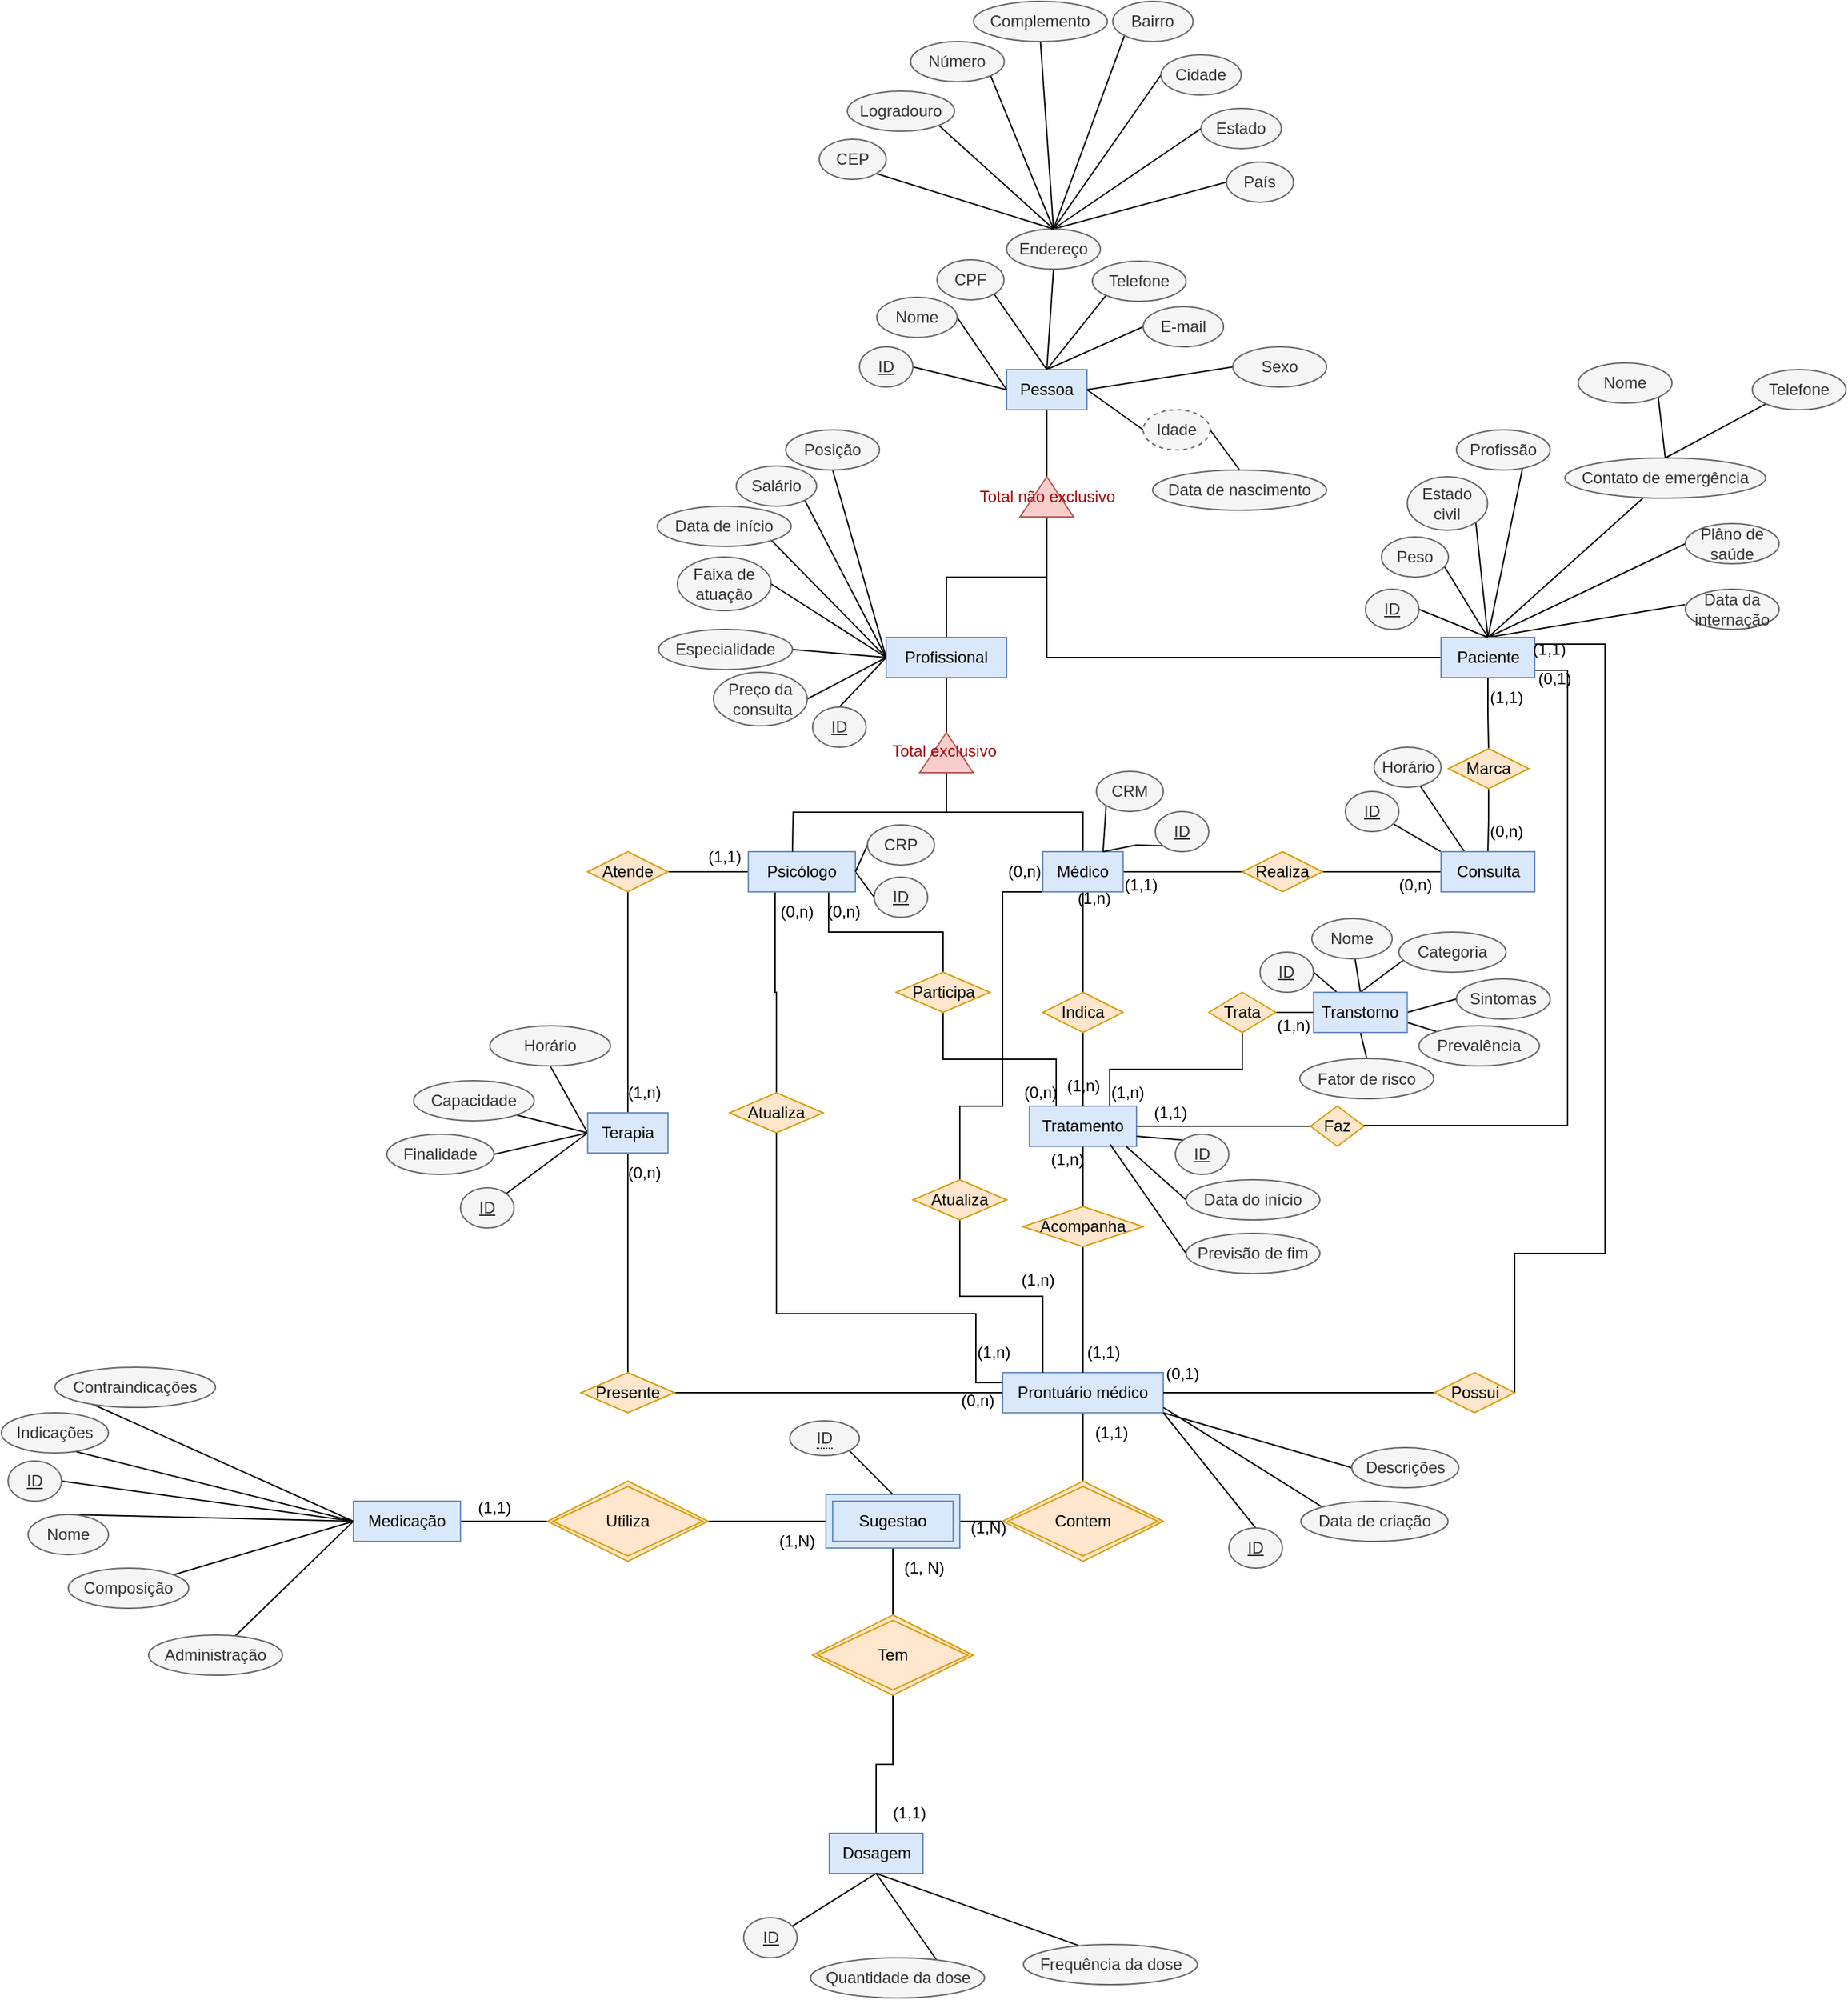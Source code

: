 <mxfile version="22.0.2" type="device">
  <diagram name="Page-1" id="J1zI7mLQBGpslLOCHgWI">
    <mxGraphModel dx="2228" dy="1507" grid="1" gridSize="10" guides="1" tooltips="1" connect="1" arrows="1" fold="1" page="1" pageScale="1" pageWidth="827" pageHeight="1169" math="0" shadow="0">
      <root>
        <mxCell id="0" />
        <mxCell id="1" parent="0" />
        <mxCell id="EnHr0ATX-wRnSWAY3tVp-86" style="edgeStyle=none;rounded=0;orthogonalLoop=1;jettySize=auto;html=1;exitX=0.5;exitY=0;exitDx=0;exitDy=0;entryX=0;entryY=1;entryDx=0;entryDy=0;endArrow=none;endFill=0;" parent="1" source="doNa7AhgK9Vixs0M9UTE-1" target="EnHr0ATX-wRnSWAY3tVp-72" edge="1">
          <mxGeometry relative="1" as="geometry" />
        </mxCell>
        <mxCell id="EnHr0ATX-wRnSWAY3tVp-87" style="edgeStyle=none;rounded=0;orthogonalLoop=1;jettySize=auto;html=1;exitX=0.5;exitY=0;exitDx=0;exitDy=0;entryX=0;entryY=0.5;entryDx=0;entryDy=0;endArrow=none;endFill=0;" parent="1" source="doNa7AhgK9Vixs0M9UTE-1" target="EnHr0ATX-wRnSWAY3tVp-73" edge="1">
          <mxGeometry relative="1" as="geometry" />
        </mxCell>
        <mxCell id="doNa7AhgK9Vixs0M9UTE-1" value="Pessoa" style="whiteSpace=wrap;html=1;align=center;fillColor=#dae8fc;strokeColor=#6c8ebf;" parent="1" vertex="1">
          <mxGeometry x="-477" y="85" width="60" height="30" as="geometry" />
        </mxCell>
        <mxCell id="doNa7AhgK9Vixs0M9UTE-57" style="edgeStyle=orthogonalEdgeStyle;rounded=0;orthogonalLoop=1;jettySize=auto;html=1;exitX=1;exitY=0.5;exitDx=0;exitDy=0;entryX=0.5;entryY=1;entryDx=0;entryDy=0;endArrow=none;endFill=0;" parent="1" source="doNa7AhgK9Vixs0M9UTE-32" target="doNa7AhgK9Vixs0M9UTE-1" edge="1">
          <mxGeometry relative="1" as="geometry" />
        </mxCell>
        <mxCell id="doNa7AhgK9Vixs0M9UTE-58" style="edgeStyle=orthogonalEdgeStyle;rounded=0;orthogonalLoop=1;jettySize=auto;html=1;exitX=0;exitY=0.5;exitDx=0;exitDy=0;entryX=0;entryY=0.5;entryDx=0;entryDy=0;endArrow=none;endFill=0;" parent="1" source="doNa7AhgK9Vixs0M9UTE-32" target="doNa7AhgK9Vixs0M9UTE-33" edge="1">
          <mxGeometry relative="1" as="geometry" />
        </mxCell>
        <mxCell id="EnHr0ATX-wRnSWAY3tVp-11" style="edgeStyle=orthogonalEdgeStyle;rounded=0;orthogonalLoop=1;jettySize=auto;html=1;exitX=0;exitY=0.5;exitDx=0;exitDy=0;entryX=0.5;entryY=0;entryDx=0;entryDy=0;endArrow=none;endFill=0;" parent="1" source="doNa7AhgK9Vixs0M9UTE-32" target="doNa7AhgK9Vixs0M9UTE-56" edge="1">
          <mxGeometry relative="1" as="geometry" />
        </mxCell>
        <mxCell id="doNa7AhgK9Vixs0M9UTE-32" value="" style="triangle;whiteSpace=wrap;html=1;rotation=-90;fillColor=#f8cecc;strokeColor=#b85450;" parent="1" vertex="1">
          <mxGeometry x="-462" y="160" width="30" height="40" as="geometry" />
        </mxCell>
        <mxCell id="EnHr0ATX-wRnSWAY3tVp-16" style="edgeStyle=orthogonalEdgeStyle;rounded=0;orthogonalLoop=1;jettySize=auto;html=1;exitX=0.5;exitY=1;exitDx=0;exitDy=0;entryX=0.5;entryY=0;entryDx=0;entryDy=0;endArrow=none;endFill=0;" parent="1" source="doNa7AhgK9Vixs0M9UTE-33" target="doNa7AhgK9Vixs0M9UTE-60" edge="1">
          <mxGeometry relative="1" as="geometry" />
        </mxCell>
        <mxCell id="EnHr0ATX-wRnSWAY3tVp-23" style="edgeStyle=orthogonalEdgeStyle;rounded=0;orthogonalLoop=1;jettySize=auto;html=1;exitX=1;exitY=0.75;exitDx=0;exitDy=0;entryX=1;entryY=0.5;entryDx=0;entryDy=0;endArrow=none;endFill=0;" parent="1" edge="1">
          <mxGeometry relative="1" as="geometry">
            <mxPoint x="-93.5" y="307" as="sourcePoint" />
            <mxPoint x="-221" y="649.5" as="targetPoint" />
            <Array as="points">
              <mxPoint x="-58" y="309.5" />
              <mxPoint x="-58" y="649.5" />
            </Array>
          </mxGeometry>
        </mxCell>
        <mxCell id="EnHr0ATX-wRnSWAY3tVp-25" style="edgeStyle=orthogonalEdgeStyle;rounded=0;orthogonalLoop=1;jettySize=auto;html=1;exitX=1;exitY=0.25;exitDx=0;exitDy=0;entryX=1;entryY=0.5;entryDx=0;entryDy=0;endArrow=none;endFill=0;" parent="1" source="doNa7AhgK9Vixs0M9UTE-33" target="doNa7AhgK9Vixs0M9UTE-106" edge="1">
          <mxGeometry relative="1" as="geometry">
            <Array as="points">
              <mxPoint x="-82" y="290" />
              <mxPoint x="-30" y="290" />
              <mxPoint x="-30" y="745" />
            </Array>
          </mxGeometry>
        </mxCell>
        <mxCell id="EnHr0ATX-wRnSWAY3tVp-163" style="edgeStyle=none;rounded=0;orthogonalLoop=1;jettySize=auto;html=1;exitX=0.5;exitY=0;exitDx=0;exitDy=0;entryX=0.924;entryY=0.693;entryDx=0;entryDy=0;entryPerimeter=0;endArrow=none;endFill=0;" parent="1" source="doNa7AhgK9Vixs0M9UTE-33" target="EnHr0ATX-wRnSWAY3tVp-145" edge="1">
          <mxGeometry relative="1" as="geometry" />
        </mxCell>
        <mxCell id="EnHr0ATX-wRnSWAY3tVp-164" style="edgeStyle=none;rounded=0;orthogonalLoop=1;jettySize=auto;html=1;exitX=0.5;exitY=0;exitDx=0;exitDy=0;entryX=1;entryY=1;entryDx=0;entryDy=0;endArrow=none;endFill=0;" parent="1" source="doNa7AhgK9Vixs0M9UTE-33" target="EnHr0ATX-wRnSWAY3tVp-146" edge="1">
          <mxGeometry relative="1" as="geometry" />
        </mxCell>
        <mxCell id="EnHr0ATX-wRnSWAY3tVp-165" style="edgeStyle=none;rounded=0;orthogonalLoop=1;jettySize=auto;html=1;exitX=0.5;exitY=0;exitDx=0;exitDy=0;entryX=0.706;entryY=0.944;entryDx=0;entryDy=0;entryPerimeter=0;endArrow=none;endFill=0;" parent="1" source="doNa7AhgK9Vixs0M9UTE-33" target="EnHr0ATX-wRnSWAY3tVp-147" edge="1">
          <mxGeometry relative="1" as="geometry" />
        </mxCell>
        <mxCell id="EnHr0ATX-wRnSWAY3tVp-166" style="edgeStyle=none;rounded=0;orthogonalLoop=1;jettySize=auto;html=1;exitX=0.5;exitY=0;exitDx=0;exitDy=0;endArrow=none;endFill=0;" parent="1" source="doNa7AhgK9Vixs0M9UTE-33" target="EnHr0ATX-wRnSWAY3tVp-150" edge="1">
          <mxGeometry relative="1" as="geometry" />
        </mxCell>
        <mxCell id="EnHr0ATX-wRnSWAY3tVp-167" style="edgeStyle=none;rounded=0;orthogonalLoop=1;jettySize=auto;html=1;exitX=1;exitY=0.5;exitDx=0;exitDy=0;entryX=0;entryY=0.5;entryDx=0;entryDy=0;endArrow=none;endFill=0;" parent="1" source="doNa7AhgK9Vixs0M9UTE-1" target="EnHr0ATX-wRnSWAY3tVp-159" edge="1">
          <mxGeometry relative="1" as="geometry" />
        </mxCell>
        <mxCell id="EnHr0ATX-wRnSWAY3tVp-168" style="edgeStyle=none;rounded=0;orthogonalLoop=1;jettySize=auto;html=1;exitX=1;exitY=0.5;exitDx=0;exitDy=0;entryX=0;entryY=0.5;entryDx=0;entryDy=0;endArrow=none;endFill=0;" parent="1" source="doNa7AhgK9Vixs0M9UTE-1" target="EnHr0ATX-wRnSWAY3tVp-156" edge="1">
          <mxGeometry relative="1" as="geometry" />
        </mxCell>
        <mxCell id="EnHr0ATX-wRnSWAY3tVp-169" style="edgeStyle=none;rounded=0;orthogonalLoop=1;jettySize=auto;html=1;exitX=0.5;exitY=0;exitDx=0;exitDy=0;entryX=0;entryY=0.5;entryDx=0;entryDy=0;endArrow=none;endFill=0;" parent="1" source="doNa7AhgK9Vixs0M9UTE-33" target="EnHr0ATX-wRnSWAY3tVp-160" edge="1">
          <mxGeometry relative="1" as="geometry" />
        </mxCell>
        <mxCell id="EnHr0ATX-wRnSWAY3tVp-170" style="edgeStyle=none;rounded=0;orthogonalLoop=1;jettySize=auto;html=1;exitX=0.5;exitY=0;exitDx=0;exitDy=0;entryX=-0.004;entryY=0.384;entryDx=0;entryDy=0;entryPerimeter=0;endArrow=none;endFill=0;" parent="1" source="doNa7AhgK9Vixs0M9UTE-33" target="EnHr0ATX-wRnSWAY3tVp-161" edge="1">
          <mxGeometry relative="1" as="geometry" />
        </mxCell>
        <mxCell id="doNa7AhgK9Vixs0M9UTE-33" value="Paciente" style="whiteSpace=wrap;html=1;align=center;fillColor=#dae8fc;strokeColor=#6c8ebf;" parent="1" vertex="1">
          <mxGeometry x="-152.5" y="285" width="70" height="30" as="geometry" />
        </mxCell>
        <mxCell id="EnHr0ATX-wRnSWAY3tVp-95" style="edgeStyle=none;rounded=0;orthogonalLoop=1;jettySize=auto;html=1;exitX=0;exitY=0.5;exitDx=0;exitDy=0;entryX=0.5;entryY=0;entryDx=0;entryDy=0;endArrow=none;endFill=0;" parent="1" source="doNa7AhgK9Vixs0M9UTE-56" target="EnHr0ATX-wRnSWAY3tVp-88" edge="1">
          <mxGeometry relative="1" as="geometry" />
        </mxCell>
        <mxCell id="EnHr0ATX-wRnSWAY3tVp-96" style="edgeStyle=none;rounded=0;orthogonalLoop=1;jettySize=auto;html=1;exitX=0;exitY=0.5;exitDx=0;exitDy=0;entryX=1;entryY=0.5;entryDx=0;entryDy=0;endArrow=none;endFill=0;" parent="1" source="doNa7AhgK9Vixs0M9UTE-56" target="EnHr0ATX-wRnSWAY3tVp-94" edge="1">
          <mxGeometry relative="1" as="geometry" />
        </mxCell>
        <mxCell id="EnHr0ATX-wRnSWAY3tVp-97" style="edgeStyle=none;rounded=0;orthogonalLoop=1;jettySize=auto;html=1;exitX=0;exitY=0.5;exitDx=0;exitDy=0;entryX=1;entryY=0.5;entryDx=0;entryDy=0;endArrow=none;endFill=0;" parent="1" source="doNa7AhgK9Vixs0M9UTE-56" target="EnHr0ATX-wRnSWAY3tVp-93" edge="1">
          <mxGeometry relative="1" as="geometry" />
        </mxCell>
        <mxCell id="EnHr0ATX-wRnSWAY3tVp-98" style="edgeStyle=none;rounded=0;orthogonalLoop=1;jettySize=auto;html=1;exitX=0;exitY=0.5;exitDx=0;exitDy=0;entryX=1;entryY=0.5;entryDx=0;entryDy=0;endArrow=none;endFill=0;" parent="1" source="doNa7AhgK9Vixs0M9UTE-56" target="EnHr0ATX-wRnSWAY3tVp-92" edge="1">
          <mxGeometry relative="1" as="geometry" />
        </mxCell>
        <mxCell id="EnHr0ATX-wRnSWAY3tVp-99" style="edgeStyle=none;rounded=0;orthogonalLoop=1;jettySize=auto;html=1;exitX=0;exitY=0.5;exitDx=0;exitDy=0;entryX=1;entryY=1;entryDx=0;entryDy=0;endArrow=none;endFill=0;" parent="1" source="doNa7AhgK9Vixs0M9UTE-56" target="EnHr0ATX-wRnSWAY3tVp-91" edge="1">
          <mxGeometry relative="1" as="geometry" />
        </mxCell>
        <mxCell id="EnHr0ATX-wRnSWAY3tVp-100" style="edgeStyle=none;rounded=0;orthogonalLoop=1;jettySize=auto;html=1;exitX=0;exitY=0.5;exitDx=0;exitDy=0;endArrow=none;endFill=0;entryX=1;entryY=1;entryDx=0;entryDy=0;" parent="1" source="doNa7AhgK9Vixs0M9UTE-56" target="EnHr0ATX-wRnSWAY3tVp-90" edge="1">
          <mxGeometry relative="1" as="geometry">
            <mxPoint x="-610" y="183" as="targetPoint" />
          </mxGeometry>
        </mxCell>
        <mxCell id="EnHr0ATX-wRnSWAY3tVp-101" style="edgeStyle=none;rounded=0;orthogonalLoop=1;jettySize=auto;html=1;exitX=0;exitY=0.5;exitDx=0;exitDy=0;entryX=0.5;entryY=1;entryDx=0;entryDy=0;endArrow=none;endFill=0;" parent="1" source="doNa7AhgK9Vixs0M9UTE-56" target="EnHr0ATX-wRnSWAY3tVp-89" edge="1">
          <mxGeometry relative="1" as="geometry" />
        </mxCell>
        <mxCell id="EnHr0ATX-wRnSWAY3tVp-138" style="edgeStyle=none;rounded=0;orthogonalLoop=1;jettySize=auto;html=1;exitX=0.5;exitY=1;exitDx=0;exitDy=0;entryX=1;entryY=0.5;entryDx=0;entryDy=0;endArrow=none;endFill=0;" parent="1" source="doNa7AhgK9Vixs0M9UTE-56" target="EnHr0ATX-wRnSWAY3tVp-7" edge="1">
          <mxGeometry relative="1" as="geometry" />
        </mxCell>
        <mxCell id="doNa7AhgK9Vixs0M9UTE-56" value="Profissional" style="whiteSpace=wrap;html=1;align=center;fillColor=#dae8fc;strokeColor=#6c8ebf;" parent="1" vertex="1">
          <mxGeometry x="-567" y="285" width="90" height="30" as="geometry" />
        </mxCell>
        <mxCell id="EnHr0ATX-wRnSWAY3tVp-17" style="edgeStyle=orthogonalEdgeStyle;rounded=0;orthogonalLoop=1;jettySize=auto;html=1;exitX=0.5;exitY=1;exitDx=0;exitDy=0;entryX=0.5;entryY=0;entryDx=0;entryDy=0;endArrow=none;endFill=0;" parent="1" source="doNa7AhgK9Vixs0M9UTE-60" target="doNa7AhgK9Vixs0M9UTE-63" edge="1">
          <mxGeometry relative="1" as="geometry" />
        </mxCell>
        <mxCell id="doNa7AhgK9Vixs0M9UTE-60" value="Marca" style="shape=rhombus;perimeter=rhombusPerimeter;whiteSpace=wrap;html=1;align=center;fillColor=#ffe6cc;strokeColor=#d79b00;fixedWidth=0;" parent="1" vertex="1">
          <mxGeometry x="-147" y="368" width="60" height="30" as="geometry" />
        </mxCell>
        <mxCell id="nN6z9SuCUhu9jbKAvrdL-11" style="edgeStyle=orthogonalEdgeStyle;rounded=0;orthogonalLoop=1;jettySize=auto;html=1;exitX=0.5;exitY=1;exitDx=0;exitDy=0;entryX=0.5;entryY=0;entryDx=0;entryDy=0;endArrow=none;endFill=0;" parent="1" source="doNa7AhgK9Vixs0M9UTE-62" target="nN6z9SuCUhu9jbKAvrdL-8" edge="1">
          <mxGeometry relative="1" as="geometry" />
        </mxCell>
        <mxCell id="doNa7AhgK9Vixs0M9UTE-62" value="Prontuário médico" style="whiteSpace=wrap;html=1;align=center;fillColor=#dae8fc;strokeColor=#6c8ebf;" parent="1" vertex="1">
          <mxGeometry x="-480" y="834" width="120" height="30" as="geometry" />
        </mxCell>
        <mxCell id="EnHr0ATX-wRnSWAY3tVp-19" style="edgeStyle=orthogonalEdgeStyle;rounded=0;orthogonalLoop=1;jettySize=auto;html=1;exitX=0;exitY=0.5;exitDx=0;exitDy=0;entryX=1;entryY=0.5;entryDx=0;entryDy=0;endArrow=none;endFill=0;" parent="1" source="doNa7AhgK9Vixs0M9UTE-63" target="doNa7AhgK9Vixs0M9UTE-83" edge="1">
          <mxGeometry relative="1" as="geometry" />
        </mxCell>
        <mxCell id="EnHr0ATX-wRnSWAY3tVp-203" style="edgeStyle=none;rounded=0;orthogonalLoop=1;jettySize=auto;html=1;exitX=0;exitY=0;exitDx=0;exitDy=0;endArrow=none;endFill=0;" parent="1" source="doNa7AhgK9Vixs0M9UTE-63" target="EnHr0ATX-wRnSWAY3tVp-198" edge="1">
          <mxGeometry relative="1" as="geometry" />
        </mxCell>
        <mxCell id="EnHr0ATX-wRnSWAY3tVp-204" style="edgeStyle=none;rounded=0;orthogonalLoop=1;jettySize=auto;html=1;exitX=0.25;exitY=0;exitDx=0;exitDy=0;endArrow=none;endFill=0;" parent="1" source="doNa7AhgK9Vixs0M9UTE-63" target="EnHr0ATX-wRnSWAY3tVp-202" edge="1">
          <mxGeometry relative="1" as="geometry" />
        </mxCell>
        <mxCell id="doNa7AhgK9Vixs0M9UTE-63" value="Consulta" style="whiteSpace=wrap;html=1;align=center;fillColor=#dae8fc;strokeColor=#6c8ebf;" parent="1" vertex="1">
          <mxGeometry x="-152.5" y="445" width="70" height="30" as="geometry" />
        </mxCell>
        <mxCell id="nN6z9SuCUhu9jbKAvrdL-9" style="edgeStyle=orthogonalEdgeStyle;rounded=0;orthogonalLoop=1;jettySize=auto;html=1;exitX=0.5;exitY=0;exitDx=0;exitDy=0;entryX=0.5;entryY=1;entryDx=0;entryDy=0;endArrow=none;endFill=0;" parent="1" source="doNa7AhgK9Vixs0M9UTE-64" target="nN6z9SuCUhu9jbKAvrdL-7" edge="1">
          <mxGeometry relative="1" as="geometry">
            <mxPoint x="-575.5" y="1080.0" as="targetPoint" />
          </mxGeometry>
        </mxCell>
        <mxCell id="doNa7AhgK9Vixs0M9UTE-64" value="Dosagem" style="whiteSpace=wrap;html=1;align=center;fillColor=#dae8fc;strokeColor=#6c8ebf;" parent="1" vertex="1">
          <mxGeometry x="-609.5" y="1178" width="70" height="30" as="geometry" />
        </mxCell>
        <mxCell id="EnHr0ATX-wRnSWAY3tVp-9" style="edgeStyle=orthogonalEdgeStyle;rounded=0;orthogonalLoop=1;jettySize=auto;html=1;exitX=0.5;exitY=0;exitDx=0;exitDy=0;entryX=0;entryY=0.5;entryDx=0;entryDy=0;endArrow=none;endFill=0;" parent="1" source="doNa7AhgK9Vixs0M9UTE-65" target="EnHr0ATX-wRnSWAY3tVp-7" edge="1">
          <mxGeometry relative="1" as="geometry" />
        </mxCell>
        <mxCell id="EnHr0ATX-wRnSWAY3tVp-18" style="edgeStyle=orthogonalEdgeStyle;rounded=0;orthogonalLoop=1;jettySize=auto;html=1;exitX=1;exitY=0.5;exitDx=0;exitDy=0;entryX=0;entryY=0.5;entryDx=0;entryDy=0;endArrow=none;endFill=0;" parent="1" source="doNa7AhgK9Vixs0M9UTE-65" target="doNa7AhgK9Vixs0M9UTE-83" edge="1">
          <mxGeometry relative="1" as="geometry" />
        </mxCell>
        <mxCell id="EnHr0ATX-wRnSWAY3tVp-20" style="edgeStyle=orthogonalEdgeStyle;rounded=0;orthogonalLoop=1;jettySize=auto;html=1;exitX=0.5;exitY=1;exitDx=0;exitDy=0;entryX=0.5;entryY=0;entryDx=0;entryDy=0;endArrow=none;endFill=0;" parent="1" source="doNa7AhgK9Vixs0M9UTE-65" target="doNa7AhgK9Vixs0M9UTE-86" edge="1">
          <mxGeometry relative="1" as="geometry" />
        </mxCell>
        <mxCell id="EnHr0ATX-wRnSWAY3tVp-51" style="edgeStyle=orthogonalEdgeStyle;rounded=0;orthogonalLoop=1;jettySize=auto;html=1;exitX=0;exitY=1;exitDx=0;exitDy=0;entryX=0.5;entryY=0;entryDx=0;entryDy=0;endArrow=none;endFill=0;" parent="1" source="doNa7AhgK9Vixs0M9UTE-65" target="EnHr0ATX-wRnSWAY3tVp-49" edge="1">
          <mxGeometry relative="1" as="geometry">
            <Array as="points">
              <mxPoint x="-480" y="475" />
              <mxPoint x="-480" y="635" />
              <mxPoint x="-512" y="635" />
            </Array>
          </mxGeometry>
        </mxCell>
        <mxCell id="doNa7AhgK9Vixs0M9UTE-65" value="Médico" style="whiteSpace=wrap;html=1;align=center;fillColor=#dae8fc;strokeColor=#6c8ebf;" parent="1" vertex="1">
          <mxGeometry x="-450" y="445" width="60" height="30" as="geometry" />
        </mxCell>
        <mxCell id="EnHr0ATX-wRnSWAY3tVp-34" style="edgeStyle=orthogonalEdgeStyle;rounded=0;orthogonalLoop=1;jettySize=auto;html=1;exitX=0.75;exitY=1;exitDx=0;exitDy=0;entryX=0.5;entryY=0;entryDx=0;entryDy=0;endArrow=none;endFill=0;" parent="1" source="doNa7AhgK9Vixs0M9UTE-66" target="EnHr0ATX-wRnSWAY3tVp-33" edge="1">
          <mxGeometry relative="1" as="geometry" />
        </mxCell>
        <mxCell id="EnHr0ATX-wRnSWAY3tVp-45" style="edgeStyle=orthogonalEdgeStyle;rounded=0;orthogonalLoop=1;jettySize=auto;html=1;exitX=0;exitY=0.5;exitDx=0;exitDy=0;entryX=1;entryY=0.5;entryDx=0;entryDy=0;endArrow=none;endFill=0;" parent="1" source="doNa7AhgK9Vixs0M9UTE-66" target="EnHr0ATX-wRnSWAY3tVp-27" edge="1">
          <mxGeometry relative="1" as="geometry" />
        </mxCell>
        <mxCell id="EnHr0ATX-wRnSWAY3tVp-47" style="edgeStyle=orthogonalEdgeStyle;rounded=0;orthogonalLoop=1;jettySize=auto;html=1;exitX=0.25;exitY=1;exitDx=0;exitDy=0;entryX=0.5;entryY=0;entryDx=0;entryDy=0;endArrow=none;endFill=0;" parent="1" source="doNa7AhgK9Vixs0M9UTE-66" target="doNa7AhgK9Vixs0M9UTE-99" edge="1">
          <mxGeometry relative="1" as="geometry" />
        </mxCell>
        <mxCell id="EnHr0ATX-wRnSWAY3tVp-106" style="edgeStyle=none;rounded=0;orthogonalLoop=1;jettySize=auto;html=1;exitX=1;exitY=0.5;exitDx=0;exitDy=0;entryX=0;entryY=0.5;entryDx=0;entryDy=0;endArrow=none;endFill=0;" parent="1" source="doNa7AhgK9Vixs0M9UTE-66" target="EnHr0ATX-wRnSWAY3tVp-102" edge="1">
          <mxGeometry relative="1" as="geometry" />
        </mxCell>
        <mxCell id="doNa7AhgK9Vixs0M9UTE-66" value="Psicólogo" style="whiteSpace=wrap;html=1;align=center;fillColor=#dae8fc;strokeColor=#6c8ebf;" parent="1" vertex="1">
          <mxGeometry x="-670" y="445" width="80" height="30" as="geometry" />
        </mxCell>
        <mxCell id="EnHr0ATX-wRnSWAY3tVp-129" style="edgeStyle=none;rounded=0;orthogonalLoop=1;jettySize=auto;html=1;exitX=0;exitY=0.5;exitDx=0;exitDy=0;entryX=0.5;entryY=0;entryDx=0;entryDy=0;endArrow=none;endFill=0;" parent="1" target="EnHr0ATX-wRnSWAY3tVp-123" edge="1">
          <mxGeometry relative="1" as="geometry">
            <mxPoint x="-965" y="945.0" as="sourcePoint" />
          </mxGeometry>
        </mxCell>
        <mxCell id="EnHr0ATX-wRnSWAY3tVp-130" style="edgeStyle=none;rounded=0;orthogonalLoop=1;jettySize=auto;html=1;exitX=0;exitY=0.5;exitDx=0;exitDy=0;endArrow=none;endFill=0;" parent="1" target="EnHr0ATX-wRnSWAY3tVp-124" edge="1">
          <mxGeometry relative="1" as="geometry">
            <mxPoint x="-965" y="945.0" as="sourcePoint" />
          </mxGeometry>
        </mxCell>
        <mxCell id="EnHr0ATX-wRnSWAY3tVp-131" style="edgeStyle=none;rounded=0;orthogonalLoop=1;jettySize=auto;html=1;exitX=0;exitY=0.5;exitDx=0;exitDy=0;endArrow=none;endFill=0;" parent="1" target="EnHr0ATX-wRnSWAY3tVp-125" edge="1">
          <mxGeometry relative="1" as="geometry">
            <mxPoint x="-965" y="945.0" as="sourcePoint" />
          </mxGeometry>
        </mxCell>
        <mxCell id="EnHr0ATX-wRnSWAY3tVp-132" style="edgeStyle=none;rounded=0;orthogonalLoop=1;jettySize=auto;html=1;exitX=0;exitY=0.5;exitDx=0;exitDy=0;entryX=0;entryY=0.5;entryDx=0;entryDy=0;endArrow=none;endFill=0;" parent="1" target="EnHr0ATX-wRnSWAY3tVp-126" edge="1">
          <mxGeometry relative="1" as="geometry">
            <mxPoint x="-965" y="945.0" as="sourcePoint" />
          </mxGeometry>
        </mxCell>
        <mxCell id="EnHr0ATX-wRnSWAY3tVp-133" style="edgeStyle=none;rounded=0;orthogonalLoop=1;jettySize=auto;html=1;exitX=0;exitY=0.5;exitDx=0;exitDy=0;entryX=0;entryY=0.5;entryDx=0;entryDy=0;endArrow=none;endFill=0;" parent="1" target="EnHr0ATX-wRnSWAY3tVp-127" edge="1">
          <mxGeometry relative="1" as="geometry">
            <mxPoint x="-965" y="945.0" as="sourcePoint" />
          </mxGeometry>
        </mxCell>
        <mxCell id="nN6z9SuCUhu9jbKAvrdL-13" style="edgeStyle=orthogonalEdgeStyle;rounded=0;orthogonalLoop=1;jettySize=auto;html=1;exitX=1;exitY=0.5;exitDx=0;exitDy=0;entryX=0;entryY=0.5;entryDx=0;entryDy=0;endArrow=none;endFill=0;" parent="1" source="doNa7AhgK9Vixs0M9UTE-67" target="nN6z9SuCUhu9jbKAvrdL-6" edge="1">
          <mxGeometry relative="1" as="geometry" />
        </mxCell>
        <mxCell id="doNa7AhgK9Vixs0M9UTE-67" value="Medicação" style="whiteSpace=wrap;html=1;align=center;fillColor=#dae8fc;strokeColor=#6c8ebf;" parent="1" vertex="1">
          <mxGeometry x="-965" y="930" width="80" height="30" as="geometry" />
        </mxCell>
        <mxCell id="EnHr0ATX-wRnSWAY3tVp-37" style="edgeStyle=orthogonalEdgeStyle;rounded=0;orthogonalLoop=1;jettySize=auto;html=1;exitX=0.75;exitY=0;exitDx=0;exitDy=0;entryX=0.5;entryY=1;entryDx=0;entryDy=0;endArrow=none;endFill=0;" parent="1" source="doNa7AhgK9Vixs0M9UTE-69" target="doNa7AhgK9Vixs0M9UTE-89" edge="1">
          <mxGeometry relative="1" as="geometry" />
        </mxCell>
        <mxCell id="EnHr0ATX-wRnSWAY3tVp-54" style="edgeStyle=orthogonalEdgeStyle;rounded=0;orthogonalLoop=1;jettySize=auto;html=1;exitX=0.5;exitY=1;exitDx=0;exitDy=0;entryX=0.5;entryY=0;entryDx=0;entryDy=0;endArrow=none;endFill=0;" parent="1" source="doNa7AhgK9Vixs0M9UTE-69" target="doNa7AhgK9Vixs0M9UTE-74" edge="1">
          <mxGeometry relative="1" as="geometry" />
        </mxCell>
        <mxCell id="doNa7AhgK9Vixs0M9UTE-69" value="Tratamento" style="whiteSpace=wrap;html=1;align=center;fillColor=#dae8fc;strokeColor=#6c8ebf;" parent="1" vertex="1">
          <mxGeometry x="-460" y="635" width="80" height="30" as="geometry" />
        </mxCell>
        <mxCell id="EnHr0ATX-wRnSWAY3tVp-55" style="edgeStyle=orthogonalEdgeStyle;rounded=0;orthogonalLoop=1;jettySize=auto;html=1;exitX=0.5;exitY=1;exitDx=0;exitDy=0;entryX=0.5;entryY=0;entryDx=0;entryDy=0;endArrow=none;endFill=0;" parent="1" source="doNa7AhgK9Vixs0M9UTE-74" target="doNa7AhgK9Vixs0M9UTE-62" edge="1">
          <mxGeometry relative="1" as="geometry" />
        </mxCell>
        <mxCell id="doNa7AhgK9Vixs0M9UTE-74" value="Acompanha" style="shape=rhombus;perimeter=rhombusPerimeter;whiteSpace=wrap;html=1;align=center;fillColor=#ffe6cc;strokeColor=#d79b00;" parent="1" vertex="1">
          <mxGeometry x="-465" y="710" width="90" height="30" as="geometry" />
        </mxCell>
        <mxCell id="doNa7AhgK9Vixs0M9UTE-83" value="Realiza" style="shape=rhombus;perimeter=rhombusPerimeter;whiteSpace=wrap;html=1;align=center;fillColor=#ffe6cc;strokeColor=#d79b00;fixedWidth=0;" parent="1" vertex="1">
          <mxGeometry x="-301" y="445" width="60" height="30" as="geometry" />
        </mxCell>
        <mxCell id="EnHr0ATX-wRnSWAY3tVp-22" style="edgeStyle=orthogonalEdgeStyle;rounded=0;orthogonalLoop=1;jettySize=auto;html=1;exitX=0.5;exitY=1;exitDx=0;exitDy=0;entryX=0.5;entryY=0;entryDx=0;entryDy=0;endArrow=none;endFill=0;" parent="1" source="doNa7AhgK9Vixs0M9UTE-86" target="doNa7AhgK9Vixs0M9UTE-69" edge="1">
          <mxGeometry relative="1" as="geometry" />
        </mxCell>
        <mxCell id="doNa7AhgK9Vixs0M9UTE-86" value="Indica" style="shape=rhombus;perimeter=rhombusPerimeter;whiteSpace=wrap;html=1;align=center;fillColor=#ffe6cc;strokeColor=#d79b00;fixedWidth=0;" parent="1" vertex="1">
          <mxGeometry x="-450" y="550" width="60" height="30" as="geometry" />
        </mxCell>
        <mxCell id="EnHr0ATX-wRnSWAY3tVp-38" style="edgeStyle=orthogonalEdgeStyle;rounded=0;orthogonalLoop=1;jettySize=auto;html=1;exitX=1;exitY=0.5;exitDx=0;exitDy=0;entryX=0;entryY=0.5;entryDx=0;entryDy=0;endArrow=none;endFill=0;" parent="1" source="doNa7AhgK9Vixs0M9UTE-89" target="EnHr0ATX-wRnSWAY3tVp-36" edge="1">
          <mxGeometry relative="1" as="geometry" />
        </mxCell>
        <mxCell id="doNa7AhgK9Vixs0M9UTE-89" value="Trata" style="shape=rhombus;perimeter=rhombusPerimeter;whiteSpace=wrap;html=1;align=center;fillColor=#ffe6cc;strokeColor=#d79b00;" parent="1" vertex="1">
          <mxGeometry x="-326" y="550" width="50" height="30" as="geometry" />
        </mxCell>
        <mxCell id="EnHr0ATX-wRnSWAY3tVp-24" style="edgeStyle=orthogonalEdgeStyle;rounded=0;orthogonalLoop=1;jettySize=auto;html=1;exitX=0;exitY=0.5;exitDx=0;exitDy=0;entryX=1;entryY=0.5;entryDx=0;entryDy=0;endArrow=none;endFill=0;" parent="1" source="doNa7AhgK9Vixs0M9UTE-94" target="doNa7AhgK9Vixs0M9UTE-69" edge="1">
          <mxGeometry relative="1" as="geometry" />
        </mxCell>
        <mxCell id="doNa7AhgK9Vixs0M9UTE-94" value="Faz" style="shape=rhombus;perimeter=rhombusPerimeter;whiteSpace=wrap;html=1;align=center;fillColor=#ffe6cc;strokeColor=#d79b00;fixedWidth=0;" parent="1" vertex="1">
          <mxGeometry x="-250" y="635" width="40" height="30" as="geometry" />
        </mxCell>
        <mxCell id="doNa7AhgK9Vixs0M9UTE-99" value="Atualiza" style="shape=rhombus;perimeter=rhombusPerimeter;whiteSpace=wrap;html=1;align=center;fillColor=#ffe6cc;strokeColor=#d79b00;" parent="1" vertex="1">
          <mxGeometry x="-684" y="625" width="70" height="30" as="geometry" />
        </mxCell>
        <mxCell id="EnHr0ATX-wRnSWAY3tVp-26" style="edgeStyle=orthogonalEdgeStyle;rounded=0;orthogonalLoop=1;jettySize=auto;html=1;exitX=0;exitY=0.5;exitDx=0;exitDy=0;entryX=1;entryY=0.5;entryDx=0;entryDy=0;endArrow=none;endFill=0;" parent="1" source="doNa7AhgK9Vixs0M9UTE-106" target="doNa7AhgK9Vixs0M9UTE-62" edge="1">
          <mxGeometry relative="1" as="geometry" />
        </mxCell>
        <mxCell id="doNa7AhgK9Vixs0M9UTE-106" value="Possui" style="shape=rhombus;perimeter=rhombusPerimeter;whiteSpace=wrap;html=1;align=center;fillColor=#ffe6cc;strokeColor=#d79b00;fixedWidth=0;" parent="1" vertex="1">
          <mxGeometry x="-157.5" y="834" width="60" height="30" as="geometry" />
        </mxCell>
        <mxCell id="EnHr0ATX-wRnSWAY3tVp-2" value="&lt;font color=&quot;#a60303&quot;&gt;Total não exclusivo&lt;/font&gt;" style="text;html=1;align=center;verticalAlign=middle;resizable=0;points=[];autosize=1;strokeColor=none;fillColor=none;" parent="1" vertex="1">
          <mxGeometry x="-507" y="165" width="120" height="30" as="geometry" />
        </mxCell>
        <mxCell id="EnHr0ATX-wRnSWAY3tVp-12" style="edgeStyle=orthogonalEdgeStyle;rounded=0;orthogonalLoop=1;jettySize=auto;html=1;exitX=0;exitY=0.5;exitDx=0;exitDy=0;entryX=0.5;entryY=0;entryDx=0;entryDy=0;endArrow=none;endFill=0;" parent="1" source="EnHr0ATX-wRnSWAY3tVp-7" edge="1">
          <mxGeometry relative="1" as="geometry">
            <mxPoint x="-529" y="385" as="sourcePoint" />
            <mxPoint x="-637" y="445" as="targetPoint" />
          </mxGeometry>
        </mxCell>
        <mxCell id="EnHr0ATX-wRnSWAY3tVp-7" value="" style="triangle;whiteSpace=wrap;html=1;rotation=-90;fillColor=#f8cecc;strokeColor=#b85450;" parent="1" vertex="1">
          <mxGeometry x="-537" y="351" width="30" height="40" as="geometry" />
        </mxCell>
        <mxCell id="EnHr0ATX-wRnSWAY3tVp-46" style="edgeStyle=orthogonalEdgeStyle;rounded=0;orthogonalLoop=1;jettySize=auto;html=1;exitX=0.5;exitY=1;exitDx=0;exitDy=0;entryX=0.5;entryY=0;entryDx=0;entryDy=0;endArrow=none;endFill=0;" parent="1" source="EnHr0ATX-wRnSWAY3tVp-27" target="EnHr0ATX-wRnSWAY3tVp-28" edge="1">
          <mxGeometry relative="1" as="geometry" />
        </mxCell>
        <mxCell id="EnHr0ATX-wRnSWAY3tVp-27" value="Atende" style="shape=rhombus;perimeter=rhombusPerimeter;whiteSpace=wrap;html=1;align=center;fillColor=#ffe6cc;strokeColor=#d79b00;fixedWidth=0;" parent="1" vertex="1">
          <mxGeometry x="-790" y="445" width="60" height="30" as="geometry" />
        </mxCell>
        <mxCell id="EnHr0ATX-wRnSWAY3tVp-58" style="edgeStyle=orthogonalEdgeStyle;rounded=0;orthogonalLoop=1;jettySize=auto;html=1;exitX=0.5;exitY=1;exitDx=0;exitDy=0;entryX=0.5;entryY=0;entryDx=0;entryDy=0;endArrow=none;endFill=0;" parent="1" source="EnHr0ATX-wRnSWAY3tVp-28" target="EnHr0ATX-wRnSWAY3tVp-57" edge="1">
          <mxGeometry relative="1" as="geometry" />
        </mxCell>
        <mxCell id="EnHr0ATX-wRnSWAY3tVp-110" style="edgeStyle=none;rounded=0;orthogonalLoop=1;jettySize=auto;html=1;exitX=0;exitY=0.5;exitDx=0;exitDy=0;entryX=1;entryY=1;entryDx=0;entryDy=0;endArrow=none;endFill=0;" parent="1" source="EnHr0ATX-wRnSWAY3tVp-28" target="EnHr0ATX-wRnSWAY3tVp-109" edge="1">
          <mxGeometry relative="1" as="geometry" />
        </mxCell>
        <mxCell id="EnHr0ATX-wRnSWAY3tVp-111" style="edgeStyle=none;rounded=0;orthogonalLoop=1;jettySize=auto;html=1;exitX=0;exitY=0.5;exitDx=0;exitDy=0;entryX=1;entryY=0.5;entryDx=0;entryDy=0;endArrow=none;endFill=0;" parent="1" source="EnHr0ATX-wRnSWAY3tVp-28" target="EnHr0ATX-wRnSWAY3tVp-108" edge="1">
          <mxGeometry relative="1" as="geometry" />
        </mxCell>
        <mxCell id="EnHr0ATX-wRnSWAY3tVp-112" style="edgeStyle=none;rounded=0;orthogonalLoop=1;jettySize=auto;html=1;exitX=0;exitY=0.5;exitDx=0;exitDy=0;entryX=1;entryY=0;entryDx=0;entryDy=0;endArrow=none;endFill=0;" parent="1" source="EnHr0ATX-wRnSWAY3tVp-28" target="EnHr0ATX-wRnSWAY3tVp-107" edge="1">
          <mxGeometry relative="1" as="geometry" />
        </mxCell>
        <mxCell id="EnHr0ATX-wRnSWAY3tVp-240" style="edgeStyle=none;rounded=0;orthogonalLoop=1;jettySize=auto;html=1;exitX=0;exitY=0.5;exitDx=0;exitDy=0;entryX=0.5;entryY=1;entryDx=0;entryDy=0;endArrow=none;endFill=0;" parent="1" source="EnHr0ATX-wRnSWAY3tVp-28" target="EnHr0ATX-wRnSWAY3tVp-239" edge="1">
          <mxGeometry relative="1" as="geometry" />
        </mxCell>
        <mxCell id="EnHr0ATX-wRnSWAY3tVp-28" value="Terapia" style="whiteSpace=wrap;html=1;align=center;fillColor=#dae8fc;strokeColor=#6c8ebf;" parent="1" vertex="1">
          <mxGeometry x="-790" y="640" width="60" height="30" as="geometry" />
        </mxCell>
        <mxCell id="EnHr0ATX-wRnSWAY3tVp-35" style="edgeStyle=orthogonalEdgeStyle;rounded=0;orthogonalLoop=1;jettySize=auto;html=1;exitX=0.5;exitY=1;exitDx=0;exitDy=0;entryX=0.25;entryY=0;entryDx=0;entryDy=0;endArrow=none;endFill=0;" parent="1" source="EnHr0ATX-wRnSWAY3tVp-33" target="doNa7AhgK9Vixs0M9UTE-69" edge="1">
          <mxGeometry relative="1" as="geometry" />
        </mxCell>
        <mxCell id="EnHr0ATX-wRnSWAY3tVp-33" value="Participa" style="shape=rhombus;perimeter=rhombusPerimeter;whiteSpace=wrap;html=1;align=center;fillColor=#ffe6cc;strokeColor=#d79b00;fixedWidth=0;" parent="1" vertex="1">
          <mxGeometry x="-559.5" y="535" width="70" height="30" as="geometry" />
        </mxCell>
        <mxCell id="EnHr0ATX-wRnSWAY3tVp-191" style="edgeStyle=none;rounded=0;orthogonalLoop=1;jettySize=auto;html=1;exitX=0.25;exitY=0;exitDx=0;exitDy=0;entryX=1;entryY=0.5;entryDx=0;entryDy=0;endArrow=none;endFill=0;" parent="1" source="EnHr0ATX-wRnSWAY3tVp-36" target="EnHr0ATX-wRnSWAY3tVp-189" edge="1">
          <mxGeometry relative="1" as="geometry" />
        </mxCell>
        <mxCell id="EnHr0ATX-wRnSWAY3tVp-192" style="edgeStyle=none;rounded=0;orthogonalLoop=1;jettySize=auto;html=1;exitX=0.5;exitY=0;exitDx=0;exitDy=0;endArrow=none;endFill=0;" parent="1" source="EnHr0ATX-wRnSWAY3tVp-36" target="EnHr0ATX-wRnSWAY3tVp-188" edge="1">
          <mxGeometry relative="1" as="geometry" />
        </mxCell>
        <mxCell id="EnHr0ATX-wRnSWAY3tVp-193" style="edgeStyle=none;rounded=0;orthogonalLoop=1;jettySize=auto;html=1;exitX=0.5;exitY=0;exitDx=0;exitDy=0;entryX=0.043;entryY=0.695;entryDx=0;entryDy=0;entryPerimeter=0;endArrow=none;endFill=0;" parent="1" source="EnHr0ATX-wRnSWAY3tVp-36" target="EnHr0ATX-wRnSWAY3tVp-182" edge="1">
          <mxGeometry relative="1" as="geometry" />
        </mxCell>
        <mxCell id="EnHr0ATX-wRnSWAY3tVp-194" style="edgeStyle=none;rounded=0;orthogonalLoop=1;jettySize=auto;html=1;exitX=1;exitY=0.5;exitDx=0;exitDy=0;entryX=0;entryY=0.5;entryDx=0;entryDy=0;endArrow=none;endFill=0;" parent="1" source="EnHr0ATX-wRnSWAY3tVp-36" target="EnHr0ATX-wRnSWAY3tVp-185" edge="1">
          <mxGeometry relative="1" as="geometry" />
        </mxCell>
        <mxCell id="EnHr0ATX-wRnSWAY3tVp-195" style="edgeStyle=none;rounded=0;orthogonalLoop=1;jettySize=auto;html=1;exitX=1;exitY=0.75;exitDx=0;exitDy=0;entryX=0;entryY=0;entryDx=0;entryDy=0;endArrow=none;endFill=0;" parent="1" source="EnHr0ATX-wRnSWAY3tVp-36" target="EnHr0ATX-wRnSWAY3tVp-187" edge="1">
          <mxGeometry relative="1" as="geometry" />
        </mxCell>
        <mxCell id="EnHr0ATX-wRnSWAY3tVp-196" style="edgeStyle=none;rounded=0;orthogonalLoop=1;jettySize=auto;html=1;exitX=0.5;exitY=1;exitDx=0;exitDy=0;entryX=0.5;entryY=0;entryDx=0;entryDy=0;endArrow=none;endFill=0;" parent="1" source="EnHr0ATX-wRnSWAY3tVp-36" target="EnHr0ATX-wRnSWAY3tVp-186" edge="1">
          <mxGeometry relative="1" as="geometry" />
        </mxCell>
        <mxCell id="EnHr0ATX-wRnSWAY3tVp-36" value="Transtorno" style="whiteSpace=wrap;html=1;align=center;fillColor=#dae8fc;strokeColor=#6c8ebf;" parent="1" vertex="1">
          <mxGeometry x="-247.75" y="550" width="70" height="30" as="geometry" />
        </mxCell>
        <mxCell id="EnHr0ATX-wRnSWAY3tVp-53" style="edgeStyle=orthogonalEdgeStyle;rounded=0;orthogonalLoop=1;jettySize=auto;html=1;exitX=0.5;exitY=1;exitDx=0;exitDy=0;entryX=0.25;entryY=0;entryDx=0;entryDy=0;endArrow=none;endFill=0;" parent="1" source="EnHr0ATX-wRnSWAY3tVp-49" target="doNa7AhgK9Vixs0M9UTE-62" edge="1">
          <mxGeometry relative="1" as="geometry" />
        </mxCell>
        <mxCell id="EnHr0ATX-wRnSWAY3tVp-49" value="Atualiza" style="shape=rhombus;perimeter=rhombusPerimeter;whiteSpace=wrap;html=1;align=center;fillColor=#ffe6cc;strokeColor=#d79b00;" parent="1" vertex="1">
          <mxGeometry x="-547" y="690" width="70" height="30" as="geometry" />
        </mxCell>
        <mxCell id="EnHr0ATX-wRnSWAY3tVp-59" style="edgeStyle=orthogonalEdgeStyle;rounded=0;orthogonalLoop=1;jettySize=auto;html=1;exitX=1;exitY=0.5;exitDx=0;exitDy=0;entryX=0;entryY=0.5;entryDx=0;entryDy=0;endArrow=none;endFill=0;" parent="1" source="EnHr0ATX-wRnSWAY3tVp-57" target="doNa7AhgK9Vixs0M9UTE-62" edge="1">
          <mxGeometry relative="1" as="geometry" />
        </mxCell>
        <mxCell id="EnHr0ATX-wRnSWAY3tVp-57" value="Presente" style="shape=rhombus;perimeter=rhombusPerimeter;whiteSpace=wrap;html=1;align=center;fillColor=#ffe6cc;strokeColor=#d79b00;" parent="1" vertex="1">
          <mxGeometry x="-795" y="834" width="70" height="30" as="geometry" />
        </mxCell>
        <mxCell id="EnHr0ATX-wRnSWAY3tVp-82" style="edgeStyle=none;rounded=0;orthogonalLoop=1;jettySize=auto;html=1;exitX=1;exitY=0.5;exitDx=0;exitDy=0;entryX=0;entryY=0.5;entryDx=0;entryDy=0;endArrow=none;endFill=0;" parent="1" source="EnHr0ATX-wRnSWAY3tVp-60" target="doNa7AhgK9Vixs0M9UTE-1" edge="1">
          <mxGeometry relative="1" as="geometry" />
        </mxCell>
        <mxCell id="EnHr0ATX-wRnSWAY3tVp-60" value="ID" style="ellipse;whiteSpace=wrap;html=1;align=center;fontStyle=4;fillColor=#f5f5f5;fontColor=#333333;strokeColor=#666666;" parent="1" vertex="1">
          <mxGeometry x="-587" y="68" width="40" height="30" as="geometry" />
        </mxCell>
        <mxCell id="EnHr0ATX-wRnSWAY3tVp-83" style="edgeStyle=none;rounded=0;orthogonalLoop=1;jettySize=auto;html=1;exitX=1;exitY=0.5;exitDx=0;exitDy=0;entryX=0;entryY=0.5;entryDx=0;entryDy=0;endArrow=none;endFill=0;" parent="1" source="EnHr0ATX-wRnSWAY3tVp-61" target="doNa7AhgK9Vixs0M9UTE-1" edge="1">
          <mxGeometry relative="1" as="geometry" />
        </mxCell>
        <mxCell id="EnHr0ATX-wRnSWAY3tVp-61" value="Nome" style="ellipse;whiteSpace=wrap;html=1;align=center;fillColor=#f5f5f5;fontColor=#333333;strokeColor=#666666;" parent="1" vertex="1">
          <mxGeometry x="-574" y="31" width="60" height="30" as="geometry" />
        </mxCell>
        <mxCell id="EnHr0ATX-wRnSWAY3tVp-84" style="edgeStyle=none;rounded=0;orthogonalLoop=1;jettySize=auto;html=1;exitX=1;exitY=1;exitDx=0;exitDy=0;entryX=0.5;entryY=0;entryDx=0;entryDy=0;endArrow=none;endFill=0;" parent="1" source="EnHr0ATX-wRnSWAY3tVp-62" target="doNa7AhgK9Vixs0M9UTE-1" edge="1">
          <mxGeometry relative="1" as="geometry" />
        </mxCell>
        <mxCell id="EnHr0ATX-wRnSWAY3tVp-62" value="CPF" style="ellipse;whiteSpace=wrap;html=1;align=center;fillColor=#f5f5f5;fontColor=#333333;strokeColor=#666666;" parent="1" vertex="1">
          <mxGeometry x="-529" y="3" width="50" height="30" as="geometry" />
        </mxCell>
        <mxCell id="EnHr0ATX-wRnSWAY3tVp-76" style="edgeStyle=none;rounded=0;orthogonalLoop=1;jettySize=auto;html=1;exitX=0.5;exitY=0;exitDx=0;exitDy=0;entryX=1;entryY=1;entryDx=0;entryDy=0;endArrow=none;endFill=0;" parent="1" source="EnHr0ATX-wRnSWAY3tVp-63" target="EnHr0ATX-wRnSWAY3tVp-66" edge="1">
          <mxGeometry relative="1" as="geometry" />
        </mxCell>
        <mxCell id="EnHr0ATX-wRnSWAY3tVp-77" style="edgeStyle=none;rounded=0;orthogonalLoop=1;jettySize=auto;html=1;exitX=0.5;exitY=0;exitDx=0;exitDy=0;entryX=0.5;entryY=1;entryDx=0;entryDy=0;endArrow=none;endFill=0;" parent="1" source="EnHr0ATX-wRnSWAY3tVp-63" target="EnHr0ATX-wRnSWAY3tVp-67" edge="1">
          <mxGeometry relative="1" as="geometry" />
        </mxCell>
        <mxCell id="EnHr0ATX-wRnSWAY3tVp-78" style="edgeStyle=none;rounded=0;orthogonalLoop=1;jettySize=auto;html=1;exitX=0.5;exitY=0;exitDx=0;exitDy=0;entryX=0;entryY=1;entryDx=0;entryDy=0;endArrow=none;endFill=0;" parent="1" source="EnHr0ATX-wRnSWAY3tVp-63" target="EnHr0ATX-wRnSWAY3tVp-68" edge="1">
          <mxGeometry relative="1" as="geometry" />
        </mxCell>
        <mxCell id="EnHr0ATX-wRnSWAY3tVp-79" style="edgeStyle=none;rounded=0;orthogonalLoop=1;jettySize=auto;html=1;exitX=0.5;exitY=0;exitDx=0;exitDy=0;entryX=0;entryY=0.5;entryDx=0;entryDy=0;endArrow=none;endFill=0;" parent="1" source="EnHr0ATX-wRnSWAY3tVp-63" target="EnHr0ATX-wRnSWAY3tVp-69" edge="1">
          <mxGeometry relative="1" as="geometry" />
        </mxCell>
        <mxCell id="EnHr0ATX-wRnSWAY3tVp-80" style="edgeStyle=none;rounded=0;orthogonalLoop=1;jettySize=auto;html=1;exitX=0.5;exitY=0;exitDx=0;exitDy=0;entryX=0;entryY=0.5;entryDx=0;entryDy=0;endArrow=none;endFill=0;" parent="1" source="EnHr0ATX-wRnSWAY3tVp-63" target="EnHr0ATX-wRnSWAY3tVp-70" edge="1">
          <mxGeometry relative="1" as="geometry" />
        </mxCell>
        <mxCell id="EnHr0ATX-wRnSWAY3tVp-81" style="edgeStyle=none;rounded=0;orthogonalLoop=1;jettySize=auto;html=1;exitX=0.5;exitY=0;exitDx=0;exitDy=0;entryX=0;entryY=0.5;entryDx=0;entryDy=0;endArrow=none;endFill=0;" parent="1" source="EnHr0ATX-wRnSWAY3tVp-63" target="EnHr0ATX-wRnSWAY3tVp-71" edge="1">
          <mxGeometry relative="1" as="geometry" />
        </mxCell>
        <mxCell id="EnHr0ATX-wRnSWAY3tVp-85" style="edgeStyle=none;rounded=0;orthogonalLoop=1;jettySize=auto;html=1;exitX=0.5;exitY=1;exitDx=0;exitDy=0;entryX=0.5;entryY=0;entryDx=0;entryDy=0;endArrow=none;endFill=0;" parent="1" source="EnHr0ATX-wRnSWAY3tVp-63" target="doNa7AhgK9Vixs0M9UTE-1" edge="1">
          <mxGeometry relative="1" as="geometry" />
        </mxCell>
        <mxCell id="EnHr0ATX-wRnSWAY3tVp-63" value="Endereço" style="ellipse;whiteSpace=wrap;html=1;align=center;fillColor=#f5f5f5;fontColor=#333333;strokeColor=#666666;" parent="1" vertex="1">
          <mxGeometry x="-477" y="-20" width="70" height="30" as="geometry" />
        </mxCell>
        <mxCell id="EnHr0ATX-wRnSWAY3tVp-74" style="edgeStyle=none;rounded=0;orthogonalLoop=1;jettySize=auto;html=1;exitX=1;exitY=1;exitDx=0;exitDy=0;entryX=0.5;entryY=0;entryDx=0;entryDy=0;endArrow=none;endFill=0;" parent="1" source="EnHr0ATX-wRnSWAY3tVp-64" target="EnHr0ATX-wRnSWAY3tVp-63" edge="1">
          <mxGeometry relative="1" as="geometry" />
        </mxCell>
        <mxCell id="EnHr0ATX-wRnSWAY3tVp-64" value="CEP" style="ellipse;whiteSpace=wrap;html=1;align=center;fillColor=#f5f5f5;fontColor=#333333;strokeColor=#666666;" parent="1" vertex="1">
          <mxGeometry x="-617" y="-87" width="50" height="30" as="geometry" />
        </mxCell>
        <mxCell id="EnHr0ATX-wRnSWAY3tVp-75" style="edgeStyle=none;rounded=0;orthogonalLoop=1;jettySize=auto;html=1;exitX=1;exitY=1;exitDx=0;exitDy=0;entryX=0.5;entryY=0;entryDx=0;entryDy=0;endArrow=none;endFill=0;" parent="1" source="EnHr0ATX-wRnSWAY3tVp-65" target="EnHr0ATX-wRnSWAY3tVp-63" edge="1">
          <mxGeometry relative="1" as="geometry" />
        </mxCell>
        <mxCell id="EnHr0ATX-wRnSWAY3tVp-65" value="Logradouro" style="ellipse;whiteSpace=wrap;html=1;align=center;fillColor=#f5f5f5;fontColor=#333333;strokeColor=#666666;" parent="1" vertex="1">
          <mxGeometry x="-596" y="-123" width="80" height="30" as="geometry" />
        </mxCell>
        <mxCell id="EnHr0ATX-wRnSWAY3tVp-66" value="Número" style="ellipse;whiteSpace=wrap;html=1;align=center;fillColor=#f5f5f5;fontColor=#333333;strokeColor=#666666;" parent="1" vertex="1">
          <mxGeometry x="-548.75" y="-160" width="70" height="30" as="geometry" />
        </mxCell>
        <mxCell id="EnHr0ATX-wRnSWAY3tVp-67" value="Complemento" style="ellipse;whiteSpace=wrap;html=1;align=center;fillColor=#f5f5f5;fontColor=#333333;strokeColor=#666666;" parent="1" vertex="1">
          <mxGeometry x="-501.75" y="-190" width="100" height="30" as="geometry" />
        </mxCell>
        <mxCell id="EnHr0ATX-wRnSWAY3tVp-68" value="Bairro" style="ellipse;whiteSpace=wrap;html=1;align=center;fillColor=#f5f5f5;fontColor=#333333;strokeColor=#666666;" parent="1" vertex="1">
          <mxGeometry x="-397.75" y="-190" width="60" height="30" as="geometry" />
        </mxCell>
        <mxCell id="EnHr0ATX-wRnSWAY3tVp-69" value="Cidade" style="ellipse;whiteSpace=wrap;html=1;align=center;fillColor=#f5f5f5;fontColor=#333333;strokeColor=#666666;" parent="1" vertex="1">
          <mxGeometry x="-361.75" y="-150" width="60" height="30" as="geometry" />
        </mxCell>
        <mxCell id="EnHr0ATX-wRnSWAY3tVp-70" value="Estado" style="ellipse;whiteSpace=wrap;html=1;align=center;fillColor=#f5f5f5;fontColor=#333333;strokeColor=#666666;" parent="1" vertex="1">
          <mxGeometry x="-331.75" y="-110" width="60" height="30" as="geometry" />
        </mxCell>
        <mxCell id="EnHr0ATX-wRnSWAY3tVp-71" value="País" style="ellipse;whiteSpace=wrap;html=1;align=center;fillColor=#f5f5f5;fontColor=#333333;strokeColor=#666666;" parent="1" vertex="1">
          <mxGeometry x="-312.75" y="-70" width="50" height="30" as="geometry" />
        </mxCell>
        <mxCell id="EnHr0ATX-wRnSWAY3tVp-72" value="Telefone" style="ellipse;whiteSpace=wrap;html=1;align=center;fillColor=#f5f5f5;fontColor=#333333;strokeColor=#666666;" parent="1" vertex="1">
          <mxGeometry x="-413" y="4" width="70" height="30" as="geometry" />
        </mxCell>
        <mxCell id="EnHr0ATX-wRnSWAY3tVp-73" value="E-mail" style="ellipse;whiteSpace=wrap;html=1;align=center;fillColor=#f5f5f5;fontColor=#333333;strokeColor=#666666;" parent="1" vertex="1">
          <mxGeometry x="-375" y="38" width="60" height="30" as="geometry" />
        </mxCell>
        <mxCell id="EnHr0ATX-wRnSWAY3tVp-88" value="ID" style="ellipse;whiteSpace=wrap;html=1;align=center;fontStyle=4;fillColor=#f5f5f5;fontColor=#333333;strokeColor=#666666;" parent="1" vertex="1">
          <mxGeometry x="-622" y="337" width="40" height="30" as="geometry" />
        </mxCell>
        <mxCell id="EnHr0ATX-wRnSWAY3tVp-89" value="Posição" style="ellipse;whiteSpace=wrap;html=1;align=center;fillColor=#f5f5f5;fontColor=#333333;strokeColor=#666666;" parent="1" vertex="1">
          <mxGeometry x="-642" y="130" width="70" height="30" as="geometry" />
        </mxCell>
        <mxCell id="EnHr0ATX-wRnSWAY3tVp-90" value="Salário" style="ellipse;whiteSpace=wrap;html=1;align=center;fillColor=#f5f5f5;fontColor=#333333;strokeColor=#666666;" parent="1" vertex="1">
          <mxGeometry x="-679" y="157" width="60" height="30" as="geometry" />
        </mxCell>
        <mxCell id="EnHr0ATX-wRnSWAY3tVp-91" value="Data de início" style="ellipse;whiteSpace=wrap;html=1;align=center;fillColor=#f5f5f5;fontColor=#333333;strokeColor=#666666;" parent="1" vertex="1">
          <mxGeometry x="-738" y="187" width="100" height="30" as="geometry" />
        </mxCell>
        <mxCell id="EnHr0ATX-wRnSWAY3tVp-92" value="Faixa de &lt;br&gt;atuação" style="ellipse;whiteSpace=wrap;html=1;align=center;fillColor=#f5f5f5;fontColor=#333333;strokeColor=#666666;" parent="1" vertex="1">
          <mxGeometry x="-723" y="225" width="70" height="40" as="geometry" />
        </mxCell>
        <mxCell id="EnHr0ATX-wRnSWAY3tVp-93" value="Especialidade" style="ellipse;whiteSpace=wrap;html=1;align=center;fillColor=#f5f5f5;fontColor=#333333;strokeColor=#666666;" parent="1" vertex="1">
          <mxGeometry x="-737" y="279" width="100" height="30" as="geometry" />
        </mxCell>
        <mxCell id="EnHr0ATX-wRnSWAY3tVp-94" value="Preço da&lt;br&gt;&amp;nbsp;consulta" style="ellipse;whiteSpace=wrap;html=1;align=center;fillColor=#f5f5f5;fontColor=#333333;strokeColor=#666666;" parent="1" vertex="1">
          <mxGeometry x="-696" y="311" width="70" height="40" as="geometry" />
        </mxCell>
        <mxCell id="EnHr0ATX-wRnSWAY3tVp-102" value="ID" style="ellipse;whiteSpace=wrap;html=1;align=center;fontStyle=4;fillColor=#f5f5f5;fontColor=#333333;strokeColor=#666666;" parent="1" vertex="1">
          <mxGeometry x="-576" y="464" width="40" height="30" as="geometry" />
        </mxCell>
        <mxCell id="EnHr0ATX-wRnSWAY3tVp-179" style="edgeStyle=none;rounded=0;orthogonalLoop=1;jettySize=auto;html=1;exitX=0;exitY=0;exitDx=0;exitDy=0;entryX=1;entryY=0.75;entryDx=0;entryDy=0;endArrow=none;endFill=0;" parent="1" source="EnHr0ATX-wRnSWAY3tVp-103" target="doNa7AhgK9Vixs0M9UTE-69" edge="1">
          <mxGeometry relative="1" as="geometry" />
        </mxCell>
        <mxCell id="EnHr0ATX-wRnSWAY3tVp-103" value="ID" style="ellipse;whiteSpace=wrap;html=1;align=center;fontStyle=4;fillColor=#f5f5f5;fontColor=#333333;strokeColor=#666666;" parent="1" vertex="1">
          <mxGeometry x="-351" y="656" width="40" height="30" as="geometry" />
        </mxCell>
        <mxCell id="EnHr0ATX-wRnSWAY3tVp-105" style="edgeStyle=none;rounded=0;orthogonalLoop=1;jettySize=auto;html=1;exitX=0;exitY=0.5;exitDx=0;exitDy=0;entryX=1;entryY=0.5;entryDx=0;entryDy=0;endArrow=none;endFill=0;" parent="1" source="EnHr0ATX-wRnSWAY3tVp-104" target="doNa7AhgK9Vixs0M9UTE-66" edge="1">
          <mxGeometry relative="1" as="geometry" />
        </mxCell>
        <mxCell id="EnHr0ATX-wRnSWAY3tVp-104" value="CRP" style="ellipse;whiteSpace=wrap;html=1;align=center;fillColor=#f5f5f5;fontColor=#333333;strokeColor=#666666;" parent="1" vertex="1">
          <mxGeometry x="-581" y="425" width="50" height="30" as="geometry" />
        </mxCell>
        <mxCell id="EnHr0ATX-wRnSWAY3tVp-107" value="ID" style="ellipse;whiteSpace=wrap;html=1;align=center;fontStyle=4;fillColor=#f5f5f5;fontColor=#333333;strokeColor=#666666;" parent="1" vertex="1">
          <mxGeometry x="-885" y="696" width="40" height="30" as="geometry" />
        </mxCell>
        <mxCell id="EnHr0ATX-wRnSWAY3tVp-108" value="Finalidade" style="ellipse;whiteSpace=wrap;html=1;align=center;fillColor=#f5f5f5;fontColor=#333333;strokeColor=#666666;" parent="1" vertex="1">
          <mxGeometry x="-940" y="656" width="80" height="30" as="geometry" />
        </mxCell>
        <mxCell id="EnHr0ATX-wRnSWAY3tVp-109" value="Capacidade" style="ellipse;whiteSpace=wrap;html=1;align=center;fillColor=#f5f5f5;fontColor=#333333;strokeColor=#666666;" parent="1" vertex="1">
          <mxGeometry x="-920" y="616" width="90" height="30" as="geometry" />
        </mxCell>
        <mxCell id="EnHr0ATX-wRnSWAY3tVp-120" style="edgeStyle=none;rounded=0;orthogonalLoop=1;jettySize=auto;html=1;exitX=0;exitY=1;exitDx=0;exitDy=0;entryX=0.5;entryY=1;entryDx=0;entryDy=0;endArrow=none;endFill=0;" parent="1" source="EnHr0ATX-wRnSWAY3tVp-113" target="doNa7AhgK9Vixs0M9UTE-64" edge="1">
          <mxGeometry relative="1" as="geometry">
            <mxPoint x="-533.75" y="1180" as="targetPoint" />
          </mxGeometry>
        </mxCell>
        <mxCell id="EnHr0ATX-wRnSWAY3tVp-113" value="ID" style="ellipse;whiteSpace=wrap;html=1;align=center;fontStyle=4;fillColor=#f5f5f5;fontColor=#333333;strokeColor=#666666;" parent="1" vertex="1">
          <mxGeometry x="-673.5" y="1241" width="40" height="30" as="geometry" />
        </mxCell>
        <mxCell id="EnHr0ATX-wRnSWAY3tVp-118" style="edgeStyle=none;rounded=0;orthogonalLoop=1;jettySize=auto;html=1;exitX=1;exitY=1;exitDx=0;exitDy=0;entryX=0.5;entryY=1;entryDx=0;entryDy=0;endArrow=none;endFill=0;" parent="1" source="EnHr0ATX-wRnSWAY3tVp-114" target="doNa7AhgK9Vixs0M9UTE-64" edge="1">
          <mxGeometry relative="1" as="geometry" />
        </mxCell>
        <mxCell id="EnHr0ATX-wRnSWAY3tVp-114" value="Quantidade da dose" style="ellipse;whiteSpace=wrap;html=1;align=center;fillColor=#f5f5f5;fontColor=#333333;strokeColor=#666666;" parent="1" vertex="1">
          <mxGeometry x="-623.5" y="1271" width="130" height="30" as="geometry" />
        </mxCell>
        <mxCell id="EnHr0ATX-wRnSWAY3tVp-119" style="edgeStyle=none;rounded=0;orthogonalLoop=1;jettySize=auto;html=1;exitX=1;exitY=1;exitDx=0;exitDy=0;entryX=0.5;entryY=1;entryDx=0;entryDy=0;endArrow=none;endFill=0;" parent="1" source="EnHr0ATX-wRnSWAY3tVp-117" target="doNa7AhgK9Vixs0M9UTE-64" edge="1">
          <mxGeometry relative="1" as="geometry" />
        </mxCell>
        <mxCell id="EnHr0ATX-wRnSWAY3tVp-117" value="Frequência da dose" style="ellipse;whiteSpace=wrap;html=1;align=center;fillColor=#f5f5f5;fontColor=#333333;strokeColor=#666666;" parent="1" vertex="1">
          <mxGeometry x="-464.5" y="1261" width="130" height="30" as="geometry" />
        </mxCell>
        <mxCell id="EnHr0ATX-wRnSWAY3tVp-128" style="edgeStyle=none;rounded=0;orthogonalLoop=1;jettySize=auto;html=1;exitX=1;exitY=0.5;exitDx=0;exitDy=0;endArrow=none;endFill=0;entryX=0;entryY=0.5;entryDx=0;entryDy=0;" parent="1" source="EnHr0ATX-wRnSWAY3tVp-121" edge="1">
          <mxGeometry relative="1" as="geometry">
            <mxPoint x="-965" y="945.0" as="targetPoint" />
          </mxGeometry>
        </mxCell>
        <mxCell id="EnHr0ATX-wRnSWAY3tVp-121" value="ID" style="ellipse;whiteSpace=wrap;html=1;align=center;fontStyle=4;fillColor=#f5f5f5;fontColor=#333333;strokeColor=#666666;" parent="1" vertex="1">
          <mxGeometry x="-1223" y="900" width="40" height="30" as="geometry" />
        </mxCell>
        <mxCell id="EnHr0ATX-wRnSWAY3tVp-123" value="Nome" style="ellipse;whiteSpace=wrap;html=1;align=center;fillColor=#f5f5f5;fontColor=#333333;strokeColor=#666666;" parent="1" vertex="1">
          <mxGeometry x="-1208" y="940" width="60" height="30" as="geometry" />
        </mxCell>
        <mxCell id="EnHr0ATX-wRnSWAY3tVp-124" value="Composição" style="ellipse;whiteSpace=wrap;html=1;align=center;fillColor=#f5f5f5;fontColor=#333333;strokeColor=#666666;" parent="1" vertex="1">
          <mxGeometry x="-1178" y="980" width="90" height="30" as="geometry" />
        </mxCell>
        <mxCell id="EnHr0ATX-wRnSWAY3tVp-125" value="Administração" style="ellipse;whiteSpace=wrap;html=1;align=center;fillColor=#f5f5f5;fontColor=#333333;strokeColor=#666666;" parent="1" vertex="1">
          <mxGeometry x="-1118" y="1030" width="100" height="30" as="geometry" />
        </mxCell>
        <mxCell id="EnHr0ATX-wRnSWAY3tVp-126" value="Indicações" style="ellipse;whiteSpace=wrap;html=1;align=center;fillColor=#f5f5f5;fontColor=#333333;strokeColor=#666666;" parent="1" vertex="1">
          <mxGeometry x="-1228" y="864" width="80" height="30" as="geometry" />
        </mxCell>
        <mxCell id="EnHr0ATX-wRnSWAY3tVp-127" value="Contraindicações" style="ellipse;whiteSpace=wrap;html=1;align=center;fillColor=#f5f5f5;fontColor=#333333;strokeColor=#666666;" parent="1" vertex="1">
          <mxGeometry x="-1188" y="830" width="120" height="30" as="geometry" />
        </mxCell>
        <mxCell id="EnHr0ATX-wRnSWAY3tVp-143" style="edgeStyle=none;rounded=0;orthogonalLoop=1;jettySize=auto;html=1;exitX=0;exitY=1;exitDx=0;exitDy=0;entryX=0.75;entryY=0;entryDx=0;entryDy=0;endArrow=none;endFill=0;" parent="1" source="EnHr0ATX-wRnSWAY3tVp-135" target="doNa7AhgK9Vixs0M9UTE-65" edge="1">
          <mxGeometry relative="1" as="geometry">
            <Array as="points">
              <mxPoint x="-380" y="440" />
            </Array>
          </mxGeometry>
        </mxCell>
        <mxCell id="EnHr0ATX-wRnSWAY3tVp-135" value="ID" style="ellipse;whiteSpace=wrap;html=1;align=center;fontStyle=4;fillColor=#f5f5f5;fontColor=#333333;strokeColor=#666666;" parent="1" vertex="1">
          <mxGeometry x="-366" y="415" width="40" height="30" as="geometry" />
        </mxCell>
        <mxCell id="EnHr0ATX-wRnSWAY3tVp-141" style="edgeStyle=none;rounded=0;orthogonalLoop=1;jettySize=auto;html=1;exitX=0;exitY=1;exitDx=0;exitDy=0;entryX=0.75;entryY=0;entryDx=0;entryDy=0;endArrow=none;endFill=0;" parent="1" source="EnHr0ATX-wRnSWAY3tVp-137" target="doNa7AhgK9Vixs0M9UTE-65" edge="1">
          <mxGeometry relative="1" as="geometry" />
        </mxCell>
        <mxCell id="EnHr0ATX-wRnSWAY3tVp-137" value="CRM" style="ellipse;whiteSpace=wrap;html=1;align=center;fillColor=#f5f5f5;fontColor=#333333;strokeColor=#666666;" parent="1" vertex="1">
          <mxGeometry x="-410" y="385" width="50" height="30" as="geometry" />
        </mxCell>
        <mxCell id="EnHr0ATX-wRnSWAY3tVp-15" value="&lt;font color=&quot;#a60303&quot;&gt;Total exclusivo&lt;/font&gt;" style="text;html=1;align=center;verticalAlign=middle;resizable=0;points=[];autosize=1;strokeColor=none;fillColor=none;" parent="1" vertex="1">
          <mxGeometry x="-574.5" y="355" width="100" height="30" as="geometry" />
        </mxCell>
        <mxCell id="EnHr0ATX-wRnSWAY3tVp-162" style="edgeStyle=none;rounded=0;orthogonalLoop=1;jettySize=auto;html=1;exitX=1;exitY=0.5;exitDx=0;exitDy=0;entryX=0.5;entryY=0;entryDx=0;entryDy=0;endArrow=none;endFill=0;" parent="1" source="EnHr0ATX-wRnSWAY3tVp-140" target="doNa7AhgK9Vixs0M9UTE-33" edge="1">
          <mxGeometry relative="1" as="geometry" />
        </mxCell>
        <mxCell id="EnHr0ATX-wRnSWAY3tVp-140" value="ID" style="ellipse;whiteSpace=wrap;html=1;align=center;fontStyle=4;fillColor=#f5f5f5;fontColor=#333333;strokeColor=#666666;" parent="1" vertex="1">
          <mxGeometry x="-209" y="249" width="40" height="30" as="geometry" />
        </mxCell>
        <mxCell id="EnHr0ATX-wRnSWAY3tVp-145" value="Peso" style="ellipse;whiteSpace=wrap;html=1;align=center;fillColor=#f5f5f5;fontColor=#333333;strokeColor=#666666;" parent="1" vertex="1">
          <mxGeometry x="-197" y="210" width="50" height="30" as="geometry" />
        </mxCell>
        <mxCell id="EnHr0ATX-wRnSWAY3tVp-146" value="Estado&lt;br&gt;civil" style="ellipse;whiteSpace=wrap;html=1;align=center;fillColor=#f5f5f5;fontColor=#333333;strokeColor=#666666;" parent="1" vertex="1">
          <mxGeometry x="-177.75" y="165" width="60" height="40" as="geometry" />
        </mxCell>
        <mxCell id="EnHr0ATX-wRnSWAY3tVp-147" value="Profissão" style="ellipse;whiteSpace=wrap;html=1;align=center;fillColor=#f5f5f5;fontColor=#333333;strokeColor=#666666;" parent="1" vertex="1">
          <mxGeometry x="-141" y="130" width="70" height="30" as="geometry" />
        </mxCell>
        <mxCell id="EnHr0ATX-wRnSWAY3tVp-172" style="edgeStyle=none;rounded=0;orthogonalLoop=1;jettySize=auto;html=1;exitX=0.5;exitY=0;exitDx=0;exitDy=0;entryX=1;entryY=1;entryDx=0;entryDy=0;endArrow=none;endFill=0;" parent="1" source="EnHr0ATX-wRnSWAY3tVp-150" target="EnHr0ATX-wRnSWAY3tVp-151" edge="1">
          <mxGeometry relative="1" as="geometry" />
        </mxCell>
        <mxCell id="EnHr0ATX-wRnSWAY3tVp-150" value="Contato de emergência" style="ellipse;whiteSpace=wrap;html=1;align=center;fillColor=#f5f5f5;fontColor=#333333;strokeColor=#666666;" parent="1" vertex="1">
          <mxGeometry x="-60" y="151" width="150" height="30" as="geometry" />
        </mxCell>
        <mxCell id="EnHr0ATX-wRnSWAY3tVp-151" value="Nome" style="ellipse;whiteSpace=wrap;html=1;align=center;fillColor=#f5f5f5;fontColor=#333333;strokeColor=#666666;" parent="1" vertex="1">
          <mxGeometry x="-50" y="80" width="70" height="30" as="geometry" />
        </mxCell>
        <mxCell id="EnHr0ATX-wRnSWAY3tVp-173" style="edgeStyle=none;rounded=0;orthogonalLoop=1;jettySize=auto;html=1;exitX=0;exitY=1;exitDx=0;exitDy=0;entryX=0.5;entryY=0;entryDx=0;entryDy=0;endArrow=none;endFill=0;" parent="1" source="EnHr0ATX-wRnSWAY3tVp-153" target="EnHr0ATX-wRnSWAY3tVp-150" edge="1">
          <mxGeometry relative="1" as="geometry" />
        </mxCell>
        <mxCell id="EnHr0ATX-wRnSWAY3tVp-153" value="Telefone" style="ellipse;whiteSpace=wrap;html=1;align=center;fillColor=#f5f5f5;fontColor=#333333;strokeColor=#666666;" parent="1" vertex="1">
          <mxGeometry x="80" y="85" width="70" height="30" as="geometry" />
        </mxCell>
        <mxCell id="EnHr0ATX-wRnSWAY3tVp-171" style="edgeStyle=none;rounded=0;orthogonalLoop=1;jettySize=auto;html=1;exitX=0.5;exitY=0;exitDx=0;exitDy=0;entryX=1;entryY=0.5;entryDx=0;entryDy=0;endArrow=none;endFill=0;" parent="1" source="EnHr0ATX-wRnSWAY3tVp-154" target="EnHr0ATX-wRnSWAY3tVp-156" edge="1">
          <mxGeometry relative="1" as="geometry" />
        </mxCell>
        <mxCell id="EnHr0ATX-wRnSWAY3tVp-154" value="Data de nascimento" style="ellipse;whiteSpace=wrap;html=1;align=center;fillColor=#f5f5f5;fontColor=#333333;strokeColor=#666666;" parent="1" vertex="1">
          <mxGeometry x="-368" y="160" width="130" height="30" as="geometry" />
        </mxCell>
        <mxCell id="EnHr0ATX-wRnSWAY3tVp-156" value="Idade" style="ellipse;whiteSpace=wrap;html=1;align=center;dashed=1;fillColor=#f5f5f5;fontColor=#333333;strokeColor=#666666;" parent="1" vertex="1">
          <mxGeometry x="-375" y="115" width="50" height="30" as="geometry" />
        </mxCell>
        <mxCell id="EnHr0ATX-wRnSWAY3tVp-159" value="Sexo" style="ellipse;whiteSpace=wrap;html=1;align=center;fillColor=#f5f5f5;fontColor=#333333;strokeColor=#666666;" parent="1" vertex="1">
          <mxGeometry x="-308" y="68" width="70" height="30" as="geometry" />
        </mxCell>
        <mxCell id="EnHr0ATX-wRnSWAY3tVp-160" value="Plâno de saúde" style="ellipse;whiteSpace=wrap;html=1;align=center;fillColor=#f5f5f5;fontColor=#333333;strokeColor=#666666;" parent="1" vertex="1">
          <mxGeometry x="30" y="200" width="70" height="30" as="geometry" />
        </mxCell>
        <mxCell id="EnHr0ATX-wRnSWAY3tVp-161" value="Data da internação" style="ellipse;whiteSpace=wrap;html=1;align=center;fillColor=#f5f5f5;fontColor=#333333;strokeColor=#666666;" parent="1" vertex="1">
          <mxGeometry x="30" y="249" width="70" height="30" as="geometry" />
        </mxCell>
        <mxCell id="EnHr0ATX-wRnSWAY3tVp-180" style="edgeStyle=none;rounded=0;orthogonalLoop=1;jettySize=auto;html=1;exitX=0;exitY=0.5;exitDx=0;exitDy=0;entryX=0.904;entryY=1.005;entryDx=0;entryDy=0;entryPerimeter=0;endArrow=none;endFill=0;" parent="1" source="EnHr0ATX-wRnSWAY3tVp-175" target="doNa7AhgK9Vixs0M9UTE-69" edge="1">
          <mxGeometry relative="1" as="geometry" />
        </mxCell>
        <mxCell id="EnHr0ATX-wRnSWAY3tVp-175" value="Data do início" style="ellipse;whiteSpace=wrap;html=1;align=center;fillColor=#f5f5f5;fontColor=#333333;strokeColor=#666666;" parent="1" vertex="1">
          <mxGeometry x="-343" y="690" width="100" height="30" as="geometry" />
        </mxCell>
        <mxCell id="EnHr0ATX-wRnSWAY3tVp-181" style="edgeStyle=none;rounded=0;orthogonalLoop=1;jettySize=auto;html=1;exitX=0;exitY=0.5;exitDx=0;exitDy=0;entryX=0.755;entryY=0.956;entryDx=0;entryDy=0;entryPerimeter=0;endArrow=none;endFill=0;" parent="1" source="EnHr0ATX-wRnSWAY3tVp-176" target="doNa7AhgK9Vixs0M9UTE-69" edge="1">
          <mxGeometry relative="1" as="geometry" />
        </mxCell>
        <mxCell id="EnHr0ATX-wRnSWAY3tVp-176" value="Previsão de fim" style="ellipse;whiteSpace=wrap;html=1;align=center;fillColor=#f5f5f5;fontColor=#333333;strokeColor=#666666;" parent="1" vertex="1">
          <mxGeometry x="-343" y="730" width="100" height="30" as="geometry" />
        </mxCell>
        <mxCell id="EnHr0ATX-wRnSWAY3tVp-182" value="Categoria" style="ellipse;whiteSpace=wrap;html=1;align=center;fillColor=#f5f5f5;fontColor=#333333;strokeColor=#666666;" parent="1" vertex="1">
          <mxGeometry x="-184" y="505" width="80" height="30" as="geometry" />
        </mxCell>
        <mxCell id="EnHr0ATX-wRnSWAY3tVp-185" value="Sintomas" style="ellipse;whiteSpace=wrap;html=1;align=center;fillColor=#f5f5f5;fontColor=#333333;strokeColor=#666666;" parent="1" vertex="1">
          <mxGeometry x="-141" y="540" width="70" height="30" as="geometry" />
        </mxCell>
        <mxCell id="EnHr0ATX-wRnSWAY3tVp-186" value="Fator de risco" style="ellipse;whiteSpace=wrap;html=1;align=center;fillColor=#f5f5f5;fontColor=#333333;strokeColor=#666666;" parent="1" vertex="1">
          <mxGeometry x="-258" y="599.5" width="100" height="30" as="geometry" />
        </mxCell>
        <mxCell id="EnHr0ATX-wRnSWAY3tVp-187" value="Prevalência" style="ellipse;whiteSpace=wrap;html=1;align=center;fillColor=#f5f5f5;fontColor=#333333;strokeColor=#666666;" parent="1" vertex="1">
          <mxGeometry x="-169" y="575" width="90" height="30" as="geometry" />
        </mxCell>
        <mxCell id="EnHr0ATX-wRnSWAY3tVp-188" value="Nome" style="ellipse;whiteSpace=wrap;html=1;align=center;fillColor=#f5f5f5;fontColor=#333333;strokeColor=#666666;" parent="1" vertex="1">
          <mxGeometry x="-249" y="495" width="60" height="30" as="geometry" />
        </mxCell>
        <mxCell id="EnHr0ATX-wRnSWAY3tVp-189" value="ID" style="ellipse;whiteSpace=wrap;html=1;align=center;fontStyle=4;fillColor=#f5f5f5;fontColor=#333333;strokeColor=#666666;" parent="1" vertex="1">
          <mxGeometry x="-287.75" y="520" width="40" height="30" as="geometry" />
        </mxCell>
        <mxCell id="EnHr0ATX-wRnSWAY3tVp-198" value="ID" style="ellipse;whiteSpace=wrap;html=1;align=center;fontStyle=4;fillColor=#f5f5f5;fontColor=#333333;strokeColor=#666666;" parent="1" vertex="1">
          <mxGeometry x="-224" y="400" width="40" height="30" as="geometry" />
        </mxCell>
        <mxCell id="EnHr0ATX-wRnSWAY3tVp-202" value="Horário" style="ellipse;whiteSpace=wrap;html=1;align=center;fillColor=#f5f5f5;fontColor=#333333;strokeColor=#666666;" parent="1" vertex="1">
          <mxGeometry x="-202.5" y="367" width="50" height="30" as="geometry" />
        </mxCell>
        <mxCell id="EnHr0ATX-wRnSWAY3tVp-205" value="(1,n)" style="text;html=1;align=center;verticalAlign=middle;resizable=0;points=[];autosize=1;strokeColor=none;fillColor=none;" parent="1" vertex="1">
          <mxGeometry x="-773" y="610" width="50" height="30" as="geometry" />
        </mxCell>
        <mxCell id="EnHr0ATX-wRnSWAY3tVp-206" value="(1,1)" style="text;html=1;align=center;verticalAlign=middle;resizable=0;points=[];autosize=1;strokeColor=none;fillColor=none;" parent="1" vertex="1">
          <mxGeometry x="-713" y="434" width="50" height="30" as="geometry" />
        </mxCell>
        <mxCell id="EnHr0ATX-wRnSWAY3tVp-207" value="(0,n)" style="text;html=1;align=center;verticalAlign=middle;resizable=0;points=[];autosize=1;strokeColor=none;fillColor=none;" parent="1" vertex="1">
          <mxGeometry x="-477" y="610" width="50" height="30" as="geometry" />
        </mxCell>
        <mxCell id="EnHr0ATX-wRnSWAY3tVp-208" value="(1,n)" style="text;html=1;align=center;verticalAlign=middle;resizable=0;points=[];autosize=1;strokeColor=none;fillColor=none;" parent="1" vertex="1">
          <mxGeometry x="-478.75" y="750" width="50" height="30" as="geometry" />
        </mxCell>
        <mxCell id="EnHr0ATX-wRnSWAY3tVp-211" value="(1,n)" style="text;html=1;align=center;verticalAlign=middle;resizable=0;points=[];autosize=1;strokeColor=none;fillColor=none;" parent="1" vertex="1">
          <mxGeometry x="-445" y="605" width="50" height="30" as="geometry" />
        </mxCell>
        <mxCell id="EnHr0ATX-wRnSWAY3tVp-213" value="(1,1)" style="text;html=1;align=center;verticalAlign=middle;resizable=0;points=[];autosize=1;strokeColor=none;fillColor=none;" parent="1" vertex="1">
          <mxGeometry x="-380" y="625" width="50" height="30" as="geometry" />
        </mxCell>
        <mxCell id="EnHr0ATX-wRnSWAY3tVp-214" value="(1,n)" style="text;html=1;align=center;verticalAlign=middle;resizable=0;points=[];autosize=1;strokeColor=none;fillColor=none;" parent="1" vertex="1">
          <mxGeometry x="-287.75" y="560" width="50" height="30" as="geometry" />
        </mxCell>
        <mxCell id="EnHr0ATX-wRnSWAY3tVp-215" value="(1,n)" style="text;html=1;align=center;verticalAlign=middle;resizable=0;points=[];autosize=1;strokeColor=none;fillColor=none;" parent="1" vertex="1">
          <mxGeometry x="-411.75" y="610" width="50" height="30" as="geometry" />
        </mxCell>
        <mxCell id="EnHr0ATX-wRnSWAY3tVp-216" value="(1,n)" style="text;html=1;align=center;verticalAlign=middle;resizable=0;points=[];autosize=1;strokeColor=none;fillColor=none;" parent="1" vertex="1">
          <mxGeometry x="-437" y="465" width="50" height="30" as="geometry" />
        </mxCell>
        <mxCell id="EnHr0ATX-wRnSWAY3tVp-217" value="(0,n)" style="text;html=1;align=center;verticalAlign=middle;resizable=0;points=[];autosize=1;strokeColor=none;fillColor=none;" parent="1" vertex="1">
          <mxGeometry x="-624" y="475" width="50" height="30" as="geometry" />
        </mxCell>
        <mxCell id="EnHr0ATX-wRnSWAY3tVp-218" value="" style="edgeStyle=orthogonalEdgeStyle;rounded=0;orthogonalLoop=1;jettySize=auto;html=1;exitX=0.5;exitY=1;exitDx=0;exitDy=0;endArrow=none;endFill=0;entryX=0;entryY=0.25;entryDx=0;entryDy=0;" parent="1" source="doNa7AhgK9Vixs0M9UTE-99" target="doNa7AhgK9Vixs0M9UTE-62" edge="1">
          <mxGeometry relative="1" as="geometry">
            <mxPoint x="-649" y="650" as="sourcePoint" />
            <mxPoint x="-610" y="870" as="targetPoint" />
            <Array as="points">
              <mxPoint x="-649" y="790" />
              <mxPoint x="-500" y="790" />
              <mxPoint x="-500" y="842" />
            </Array>
          </mxGeometry>
        </mxCell>
        <mxCell id="EnHr0ATX-wRnSWAY3tVp-212" value="(1,n)" style="text;html=1;align=center;verticalAlign=middle;resizable=0;points=[];autosize=1;strokeColor=none;fillColor=none;" parent="1" vertex="1">
          <mxGeometry x="-512" y="804" width="50" height="30" as="geometry" />
        </mxCell>
        <mxCell id="EnHr0ATX-wRnSWAY3tVp-220" value="(1,1)" style="text;html=1;align=center;verticalAlign=middle;resizable=0;points=[];autosize=1;strokeColor=none;fillColor=none;" parent="1" vertex="1">
          <mxGeometry x="-129" y="315" width="50" height="30" as="geometry" />
        </mxCell>
        <mxCell id="EnHr0ATX-wRnSWAY3tVp-224" value="(0,n)" style="text;html=1;align=center;verticalAlign=middle;resizable=0;points=[];autosize=1;strokeColor=none;fillColor=none;" parent="1" vertex="1">
          <mxGeometry x="-773" y="670" width="50" height="30" as="geometry" />
        </mxCell>
        <mxCell id="EnHr0ATX-wRnSWAY3tVp-230" value="(0,n)" style="text;html=1;align=center;verticalAlign=middle;resizable=0;points=[];autosize=1;strokeColor=none;fillColor=none;" parent="1" vertex="1">
          <mxGeometry x="-489.5" y="445" width="50" height="30" as="geometry" />
        </mxCell>
        <mxCell id="EnHr0ATX-wRnSWAY3tVp-231" value="(0,n)" style="text;html=1;align=center;verticalAlign=middle;resizable=0;points=[];autosize=1;strokeColor=none;fillColor=none;" parent="1" vertex="1">
          <mxGeometry x="-197" y="455" width="50" height="30" as="geometry" />
        </mxCell>
        <mxCell id="EnHr0ATX-wRnSWAY3tVp-232" value="(1,1)" style="text;html=1;align=center;verticalAlign=middle;resizable=0;points=[];autosize=1;strokeColor=none;fillColor=none;" parent="1" vertex="1">
          <mxGeometry x="-401.75" y="455" width="50" height="30" as="geometry" />
        </mxCell>
        <mxCell id="EnHr0ATX-wRnSWAY3tVp-233" value="(0,n)" style="text;html=1;align=center;verticalAlign=middle;resizable=0;points=[];autosize=1;strokeColor=none;fillColor=none;" parent="1" vertex="1">
          <mxGeometry x="-129" y="415" width="50" height="30" as="geometry" />
        </mxCell>
        <mxCell id="EnHr0ATX-wRnSWAY3tVp-234" value="(0,1)" style="text;html=1;align=center;verticalAlign=middle;resizable=0;points=[];autosize=1;strokeColor=none;fillColor=none;" parent="1" vertex="1">
          <mxGeometry x="-93" y="301" width="50" height="30" as="geometry" />
        </mxCell>
        <mxCell id="EnHr0ATX-wRnSWAY3tVp-236" value="(0,1)" style="text;html=1;align=center;verticalAlign=middle;resizable=0;points=[];autosize=1;strokeColor=none;fillColor=none;" parent="1" vertex="1">
          <mxGeometry x="-371" y="820" width="50" height="30" as="geometry" />
        </mxCell>
        <mxCell id="EnHr0ATX-wRnSWAY3tVp-237" value="(1,1)" style="text;html=1;align=center;verticalAlign=middle;resizable=0;points=[];autosize=1;strokeColor=none;fillColor=none;" parent="1" vertex="1">
          <mxGeometry x="-97.5" y="279" width="50" height="30" as="geometry" />
        </mxCell>
        <mxCell id="EnHr0ATX-wRnSWAY3tVp-238" value="(0,n)" style="text;html=1;align=center;verticalAlign=middle;resizable=0;points=[];autosize=1;strokeColor=none;fillColor=none;" parent="1" vertex="1">
          <mxGeometry x="-524.5" y="840" width="50" height="30" as="geometry" />
        </mxCell>
        <mxCell id="EnHr0ATX-wRnSWAY3tVp-239" value="Horário" style="ellipse;whiteSpace=wrap;html=1;align=center;fillColor=#f5f5f5;fontColor=#333333;strokeColor=#666666;" parent="1" vertex="1">
          <mxGeometry x="-863" y="575" width="90" height="30" as="geometry" />
        </mxCell>
        <mxCell id="EnHr0ATX-wRnSWAY3tVp-246" style="edgeStyle=none;rounded=0;orthogonalLoop=1;jettySize=auto;html=1;exitX=0;exitY=0.5;exitDx=0;exitDy=0;entryX=1;entryY=1;entryDx=0;entryDy=0;endArrow=none;endFill=0;" parent="1" source="EnHr0ATX-wRnSWAY3tVp-241" target="doNa7AhgK9Vixs0M9UTE-62" edge="1">
          <mxGeometry relative="1" as="geometry">
            <mxPoint x="-299.25" y="874" as="targetPoint" />
          </mxGeometry>
        </mxCell>
        <mxCell id="EnHr0ATX-wRnSWAY3tVp-241" value="Descrições" style="ellipse;whiteSpace=wrap;html=1;align=center;fillColor=#f5f5f5;fontColor=#333333;strokeColor=#666666;" parent="1" vertex="1">
          <mxGeometry x="-219.25" y="890" width="80" height="30" as="geometry" />
        </mxCell>
        <mxCell id="EnHr0ATX-wRnSWAY3tVp-245" style="edgeStyle=none;rounded=0;orthogonalLoop=1;jettySize=auto;html=1;exitX=0;exitY=0;exitDx=0;exitDy=0;endArrow=none;endFill=0;" parent="1" source="EnHr0ATX-wRnSWAY3tVp-242" edge="1">
          <mxGeometry relative="1" as="geometry">
            <mxPoint x="-360" y="860" as="targetPoint" />
          </mxGeometry>
        </mxCell>
        <mxCell id="EnHr0ATX-wRnSWAY3tVp-242" value="Data de criação" style="ellipse;whiteSpace=wrap;html=1;align=center;fillColor=#f5f5f5;fontColor=#333333;strokeColor=#666666;" parent="1" vertex="1">
          <mxGeometry x="-257.25" y="930" width="110" height="30" as="geometry" />
        </mxCell>
        <mxCell id="EnHr0ATX-wRnSWAY3tVp-244" style="edgeStyle=none;rounded=0;orthogonalLoop=1;jettySize=auto;html=1;exitX=0.5;exitY=0;exitDx=0;exitDy=0;entryX=1;entryY=1;entryDx=0;entryDy=0;endArrow=none;endFill=0;" parent="1" source="EnHr0ATX-wRnSWAY3tVp-243" target="doNa7AhgK9Vixs0M9UTE-62" edge="1">
          <mxGeometry relative="1" as="geometry">
            <mxPoint x="-299.25" y="874" as="targetPoint" />
          </mxGeometry>
        </mxCell>
        <mxCell id="EnHr0ATX-wRnSWAY3tVp-243" value="ID" style="ellipse;whiteSpace=wrap;html=1;align=center;fontStyle=4;fillColor=#f5f5f5;fontColor=#333333;strokeColor=#666666;" parent="1" vertex="1">
          <mxGeometry x="-311" y="950" width="40" height="30" as="geometry" />
        </mxCell>
        <mxCell id="EnHr0ATX-wRnSWAY3tVp-247" value="(0,n)" style="text;html=1;align=center;verticalAlign=middle;resizable=0;points=[];autosize=1;strokeColor=none;fillColor=none;" parent="1" vertex="1">
          <mxGeometry x="-659.5" y="475" width="50" height="30" as="geometry" />
        </mxCell>
        <mxCell id="EnHr0ATX-wRnSWAY3tVp-250" value="(1,1)" style="text;html=1;align=center;verticalAlign=middle;resizable=0;points=[];autosize=1;strokeColor=none;fillColor=none;" parent="1" vertex="1">
          <mxGeometry x="-430" y="804" width="50" height="30" as="geometry" />
        </mxCell>
        <mxCell id="EnHr0ATX-wRnSWAY3tVp-251" value="(1,n)" style="text;html=1;align=center;verticalAlign=middle;resizable=0;points=[];autosize=1;strokeColor=none;fillColor=none;" parent="1" vertex="1">
          <mxGeometry x="-457" y="660" width="50" height="30" as="geometry" />
        </mxCell>
        <mxCell id="nN6z9SuCUhu9jbKAvrdL-14" style="edgeStyle=orthogonalEdgeStyle;rounded=0;orthogonalLoop=1;jettySize=auto;html=1;exitX=1;exitY=0.5;exitDx=0;exitDy=0;entryX=0;entryY=0.5;entryDx=0;entryDy=0;endArrow=none;endFill=0;" parent="1" source="nN6z9SuCUhu9jbKAvrdL-6" target="NP2jYwV_y3HqBNtfkFvh-1" edge="1">
          <mxGeometry relative="1" as="geometry">
            <mxPoint x="-637" y="945" as="targetPoint" />
          </mxGeometry>
        </mxCell>
        <mxCell id="nN6z9SuCUhu9jbKAvrdL-6" value="Utiliza" style="shape=rhombus;double=1;perimeter=rhombusPerimeter;whiteSpace=wrap;html=1;align=center;fillColor=#ffe6cc;strokeColor=#d79b00;" parent="1" vertex="1">
          <mxGeometry x="-820" y="915" width="120" height="60" as="geometry" />
        </mxCell>
        <mxCell id="nN6z9SuCUhu9jbKAvrdL-10" style="edgeStyle=orthogonalEdgeStyle;rounded=0;orthogonalLoop=1;jettySize=auto;html=1;exitX=0.5;exitY=0;exitDx=0;exitDy=0;entryX=0.5;entryY=1;entryDx=0;entryDy=0;endArrow=none;endFill=0;" parent="1" source="nN6z9SuCUhu9jbKAvrdL-7" target="NP2jYwV_y3HqBNtfkFvh-1" edge="1">
          <mxGeometry relative="1" as="geometry">
            <mxPoint x="-567" y="975" as="targetPoint" />
          </mxGeometry>
        </mxCell>
        <mxCell id="nN6z9SuCUhu9jbKAvrdL-7" value="Tem" style="shape=rhombus;double=1;perimeter=rhombusPerimeter;whiteSpace=wrap;html=1;align=center;fillColor=#ffe6cc;strokeColor=#d79b00;" parent="1" vertex="1">
          <mxGeometry x="-622" y="1015" width="120" height="60" as="geometry" />
        </mxCell>
        <mxCell id="nN6z9SuCUhu9jbKAvrdL-12" style="edgeStyle=orthogonalEdgeStyle;rounded=0;orthogonalLoop=1;jettySize=auto;html=1;exitX=0;exitY=0.5;exitDx=0;exitDy=0;entryX=1;entryY=0.5;entryDx=0;entryDy=0;endArrow=none;endFill=0;" parent="1" source="nN6z9SuCUhu9jbKAvrdL-8" target="NP2jYwV_y3HqBNtfkFvh-1" edge="1">
          <mxGeometry relative="1" as="geometry">
            <mxPoint x="-497" y="945" as="targetPoint" />
          </mxGeometry>
        </mxCell>
        <mxCell id="nN6z9SuCUhu9jbKAvrdL-8" value="Contem" style="shape=rhombus;double=1;perimeter=rhombusPerimeter;whiteSpace=wrap;html=1;align=center;fillColor=#ffe6cc;strokeColor=#d79b00;" parent="1" vertex="1">
          <mxGeometry x="-480" y="915" width="120" height="60" as="geometry" />
        </mxCell>
        <mxCell id="nN6z9SuCUhu9jbKAvrdL-20" style="rounded=0;orthogonalLoop=1;jettySize=auto;html=1;exitX=1;exitY=1;exitDx=0;exitDy=0;entryX=0.5;entryY=0;entryDx=0;entryDy=0;endArrow=none;endFill=0;" parent="1" source="nN6z9SuCUhu9jbKAvrdL-15" target="NP2jYwV_y3HqBNtfkFvh-1" edge="1">
          <mxGeometry relative="1" as="geometry">
            <mxPoint x="-567" y="915" as="targetPoint" />
          </mxGeometry>
        </mxCell>
        <mxCell id="nN6z9SuCUhu9jbKAvrdL-15" value="&lt;span style=&quot;border-bottom: 1px dotted&quot;&gt;ID&lt;/span&gt;" style="ellipse;whiteSpace=wrap;html=1;align=center;fillColor=#f5f5f5;fontColor=#333333;strokeColor=#666666;" parent="1" vertex="1">
          <mxGeometry x="-639" y="870" width="52" height="26" as="geometry" />
        </mxCell>
        <mxCell id="nN6z9SuCUhu9jbKAvrdL-16" value="(1, N)" style="text;html=1;align=center;verticalAlign=middle;resizable=0;points=[];autosize=1;strokeColor=none;fillColor=none;" parent="1" vertex="1">
          <mxGeometry x="-564" y="965" width="50" height="30" as="geometry" />
        </mxCell>
        <mxCell id="nN6z9SuCUhu9jbKAvrdL-19" value="(1,1)" style="text;html=1;align=center;verticalAlign=middle;resizable=0;points=[];autosize=1;strokeColor=none;fillColor=none;" parent="1" vertex="1">
          <mxGeometry x="-575" y="1148" width="50" height="30" as="geometry" />
        </mxCell>
        <mxCell id="nN6z9SuCUhu9jbKAvrdL-21" value="(1,N)" style="text;html=1;align=center;verticalAlign=middle;resizable=0;points=[];autosize=1;strokeColor=none;fillColor=none;" parent="1" vertex="1">
          <mxGeometry x="-659.5" y="945" width="50" height="30" as="geometry" />
        </mxCell>
        <mxCell id="nN6z9SuCUhu9jbKAvrdL-22" value="(1,1)" style="text;html=1;align=center;verticalAlign=middle;resizable=0;points=[];autosize=1;strokeColor=none;fillColor=none;" parent="1" vertex="1">
          <mxGeometry x="-885" y="920" width="50" height="30" as="geometry" />
        </mxCell>
        <mxCell id="nN6z9SuCUhu9jbKAvrdL-23" value="(1,N)" style="text;html=1;align=center;verticalAlign=middle;resizable=0;points=[];autosize=1;strokeColor=none;fillColor=none;" parent="1" vertex="1">
          <mxGeometry x="-516" y="935" width="50" height="30" as="geometry" />
        </mxCell>
        <mxCell id="nN6z9SuCUhu9jbKAvrdL-24" value="(1,1)" style="text;html=1;align=center;verticalAlign=middle;resizable=0;points=[];autosize=1;strokeColor=none;fillColor=none;" parent="1" vertex="1">
          <mxGeometry x="-424.5" y="864" width="50" height="30" as="geometry" />
        </mxCell>
        <mxCell id="NP2jYwV_y3HqBNtfkFvh-1" value="Sugestao" style="shape=ext;margin=3;double=1;whiteSpace=wrap;html=1;align=center;fillColor=#dae8fc;strokeColor=#6c8ebf;" parent="1" vertex="1">
          <mxGeometry x="-612" y="925" width="100" height="40" as="geometry" />
        </mxCell>
      </root>
    </mxGraphModel>
  </diagram>
</mxfile>
